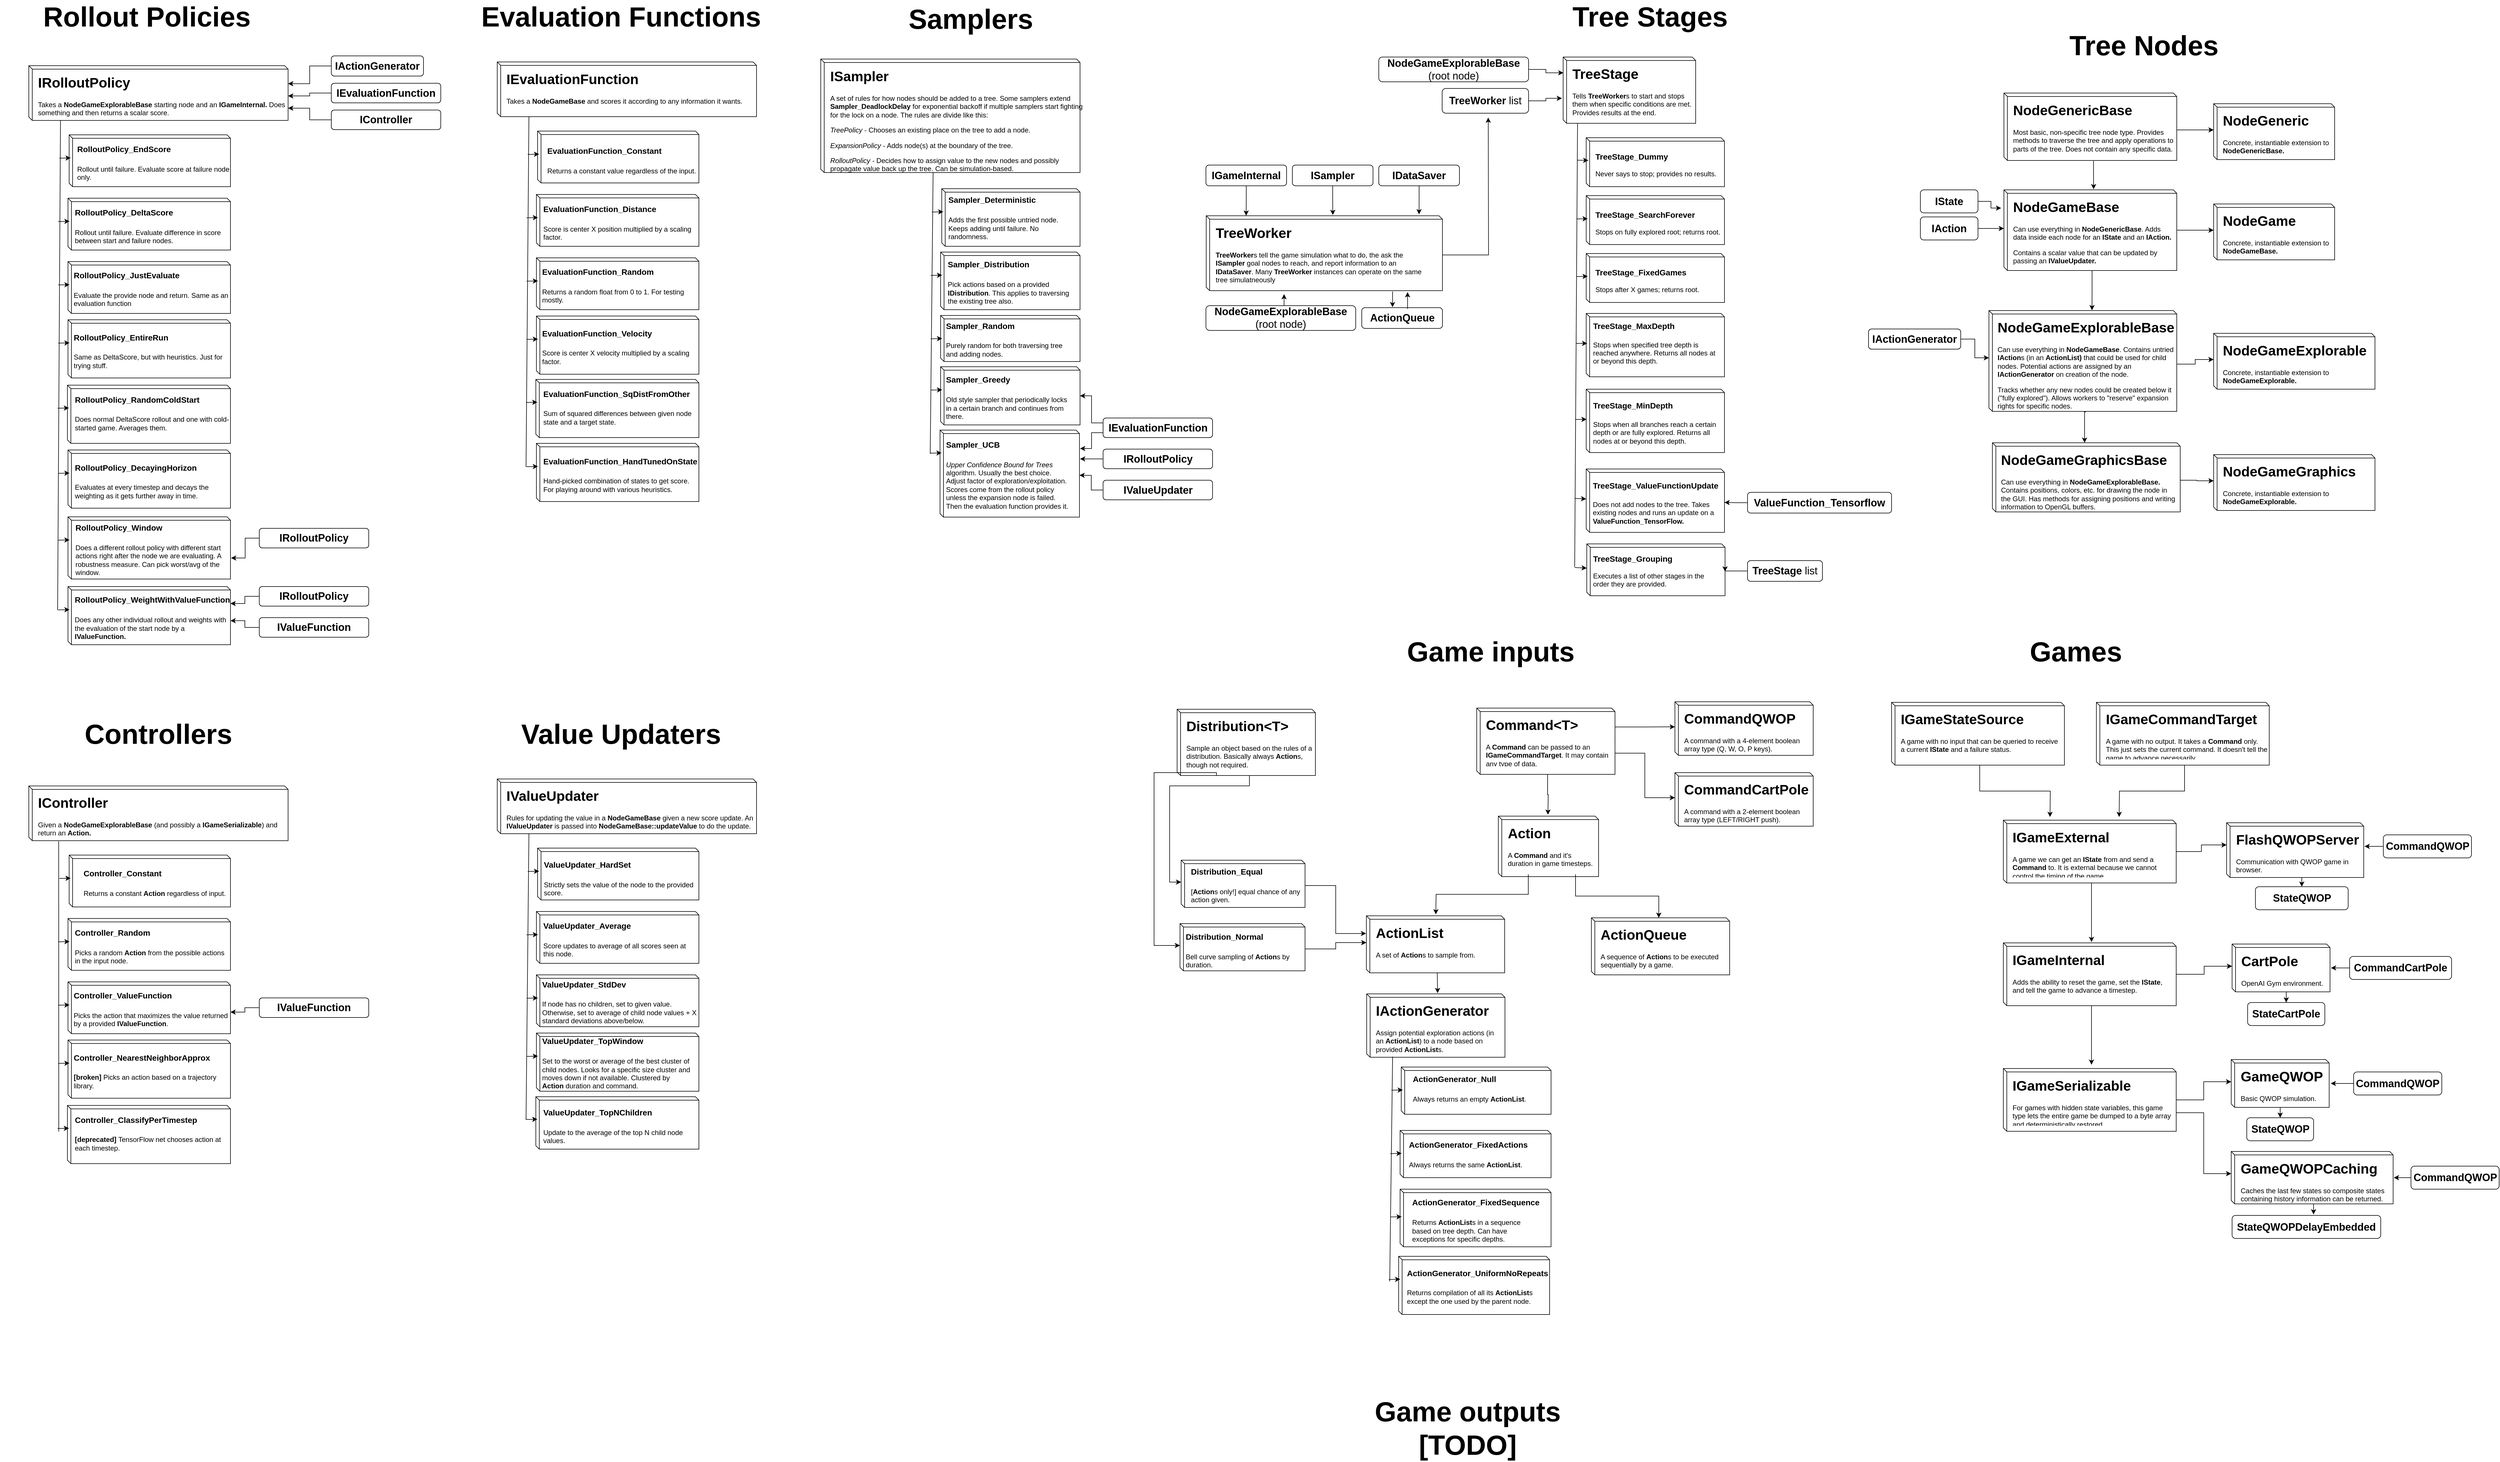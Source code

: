 <mxfile pages="1" version="11.2.4" type="device"><diagram id="_gQO_JIXEQtrBQsG0Zjt" name="Page-1"><mxGraphModel dx="8588" dy="4812" grid="1" gridSize="10" guides="1" tooltips="1" connect="1" arrows="1" fold="1" page="1" pageScale="1" pageWidth="850" pageHeight="1100" math="0" shadow="0"><root><mxCell id="0"/><mxCell id="1" parent="0"/><mxCell id="GaoluEqvCGR0PUS5bEzM-26" style="edgeStyle=orthogonalEdgeStyle;rounded=0;orthogonalLoop=1;jettySize=auto;html=1;exitX=0;exitY=0;exitDx=153;exitDy=140;exitPerimeter=0;" parent="1" source="GaoluEqvCGR0PUS5bEzM-2" edge="1"><mxGeometry relative="1" as="geometry"><mxPoint x="347.857" y="564.5" as="targetPoint"/><mxPoint x="347.857" y="500.929" as="sourcePoint"/></mxGeometry></mxCell><mxCell id="GaoluEqvCGR0PUS5bEzM-2" value="" style="shape=cube;whiteSpace=wrap;html=1;boundedLbl=1;backgroundOutline=1;size=6;" parent="1" vertex="1"><mxGeometry x="195" y="355.5" width="300" height="140" as="geometry"/></mxCell><mxCell id="GaoluEqvCGR0PUS5bEzM-11" style="edgeStyle=orthogonalEdgeStyle;rounded=0;orthogonalLoop=1;jettySize=auto;html=1;exitX=1;exitY=0.5;exitDx=0;exitDy=0;entryX=0;entryY=0;entryDx=0;entryDy=45.5;entryPerimeter=0;" parent="1" source="GaoluEqvCGR0PUS5bEzM-3" target="GaoluEqvCGR0PUS5bEzM-8" edge="1"><mxGeometry relative="1" as="geometry"/></mxCell><mxCell id="GaoluEqvCGR0PUS5bEzM-3" value="&lt;h1&gt;NodeGameBase&lt;/h1&gt;&lt;p&gt;Can use everything in &lt;b&gt;NodeGenericBase&lt;/b&gt;. Adds data inside each node for an &lt;b&gt;IState &lt;/b&gt;and an &lt;b&gt;IAction.&lt;/b&gt;&lt;/p&gt;&lt;p&gt;Contains a scalar value that can be updated by passing an &lt;b&gt;IValueUpdater.&lt;/b&gt;&lt;/p&gt;&lt;p&gt;&lt;b&gt;&lt;br&gt;&lt;/b&gt;&lt;/p&gt;" style="text;html=1;strokeColor=none;fillColor=none;spacing=5;spacingTop=-20;whiteSpace=wrap;overflow=hidden;rounded=0;" parent="1" vertex="1"><mxGeometry x="206" y="365.5" width="289" height="120" as="geometry"/></mxCell><mxCell id="GaoluEqvCGR0PUS5bEzM-4" value="" style="shape=cube;whiteSpace=wrap;html=1;boundedLbl=1;backgroundOutline=1;size=6;" parent="1" vertex="1"><mxGeometry x="195" y="187.5" width="300" height="117" as="geometry"/></mxCell><mxCell id="GaoluEqvCGR0PUS5bEzM-10" style="edgeStyle=orthogonalEdgeStyle;rounded=0;orthogonalLoop=1;jettySize=auto;html=1;exitX=1;exitY=0.5;exitDx=0;exitDy=0;entryX=0;entryY=0;entryDx=0;entryDy=45.5;entryPerimeter=0;" parent="1" source="GaoluEqvCGR0PUS5bEzM-5" target="GaoluEqvCGR0PUS5bEzM-6" edge="1"><mxGeometry relative="1" as="geometry"/></mxCell><mxCell id="GaoluEqvCGR0PUS5bEzM-19" style="edgeStyle=orthogonalEdgeStyle;rounded=0;orthogonalLoop=1;jettySize=auto;html=1;exitX=0.5;exitY=1;exitDx=0;exitDy=0;" parent="1" source="GaoluEqvCGR0PUS5bEzM-5" edge="1"><mxGeometry relative="1" as="geometry"><mxPoint x="350.714" y="354.5" as="targetPoint"/></mxGeometry></mxCell><mxCell id="GaoluEqvCGR0PUS5bEzM-5" value="&lt;h1&gt;NodeGenericBase&lt;/h1&gt;&lt;p&gt;Most basic, non-specific tree node type. Provides methods to traverse the tree and apply operations to parts of the tree. Does not contain any specific data.&lt;/p&gt;&lt;p&gt;&lt;b&gt;&lt;br&gt;&lt;/b&gt;&lt;/p&gt;" style="text;html=1;strokeColor=none;fillColor=none;spacing=5;spacingTop=-20;whiteSpace=wrap;overflow=hidden;rounded=0;" parent="1" vertex="1"><mxGeometry x="206" y="197.5" width="289" height="108" as="geometry"/></mxCell><mxCell id="GaoluEqvCGR0PUS5bEzM-6" value="" style="shape=cube;whiteSpace=wrap;html=1;boundedLbl=1;backgroundOutline=1;size=6;" parent="1" vertex="1"><mxGeometry x="559" y="206" width="210" height="97" as="geometry"/></mxCell><mxCell id="GaoluEqvCGR0PUS5bEzM-7" value="&lt;h1&gt;NodeGeneric&lt;/h1&gt;&lt;p&gt;Concrete, instantiable extension to &lt;b&gt;NodeGenericBase.&lt;/b&gt;&lt;/p&gt;&lt;p&gt;&lt;b&gt;&lt;br&gt;&lt;/b&gt;&lt;/p&gt;" style="text;html=1;strokeColor=none;fillColor=none;spacing=5;spacingTop=-20;whiteSpace=wrap;overflow=hidden;rounded=0;" parent="1" vertex="1"><mxGeometry x="570" y="216" width="209" height="87" as="geometry"/></mxCell><mxCell id="GaoluEqvCGR0PUS5bEzM-8" value="" style="shape=cube;whiteSpace=wrap;html=1;boundedLbl=1;backgroundOutline=1;size=6;" parent="1" vertex="1"><mxGeometry x="559" y="380" width="210" height="97" as="geometry"/></mxCell><mxCell id="GaoluEqvCGR0PUS5bEzM-9" value="&lt;h1&gt;NodeGame&lt;/h1&gt;&lt;p&gt;Concrete, instantiable extension to &lt;b&gt;NodeGameBase.&lt;/b&gt;&lt;/p&gt;&lt;p&gt;&lt;b&gt;&lt;br&gt;&lt;/b&gt;&lt;/p&gt;" style="text;html=1;strokeColor=none;fillColor=none;spacing=5;spacingTop=-20;whiteSpace=wrap;overflow=hidden;rounded=0;" parent="1" vertex="1"><mxGeometry x="570" y="390" width="209" height="87" as="geometry"/></mxCell><mxCell id="GaoluEqvCGR0PUS5bEzM-20" value="" style="shape=cube;whiteSpace=wrap;html=1;boundedLbl=1;backgroundOutline=1;size=6;" parent="1" vertex="1"><mxGeometry x="169" y="565" width="326" height="175" as="geometry"/></mxCell><mxCell id="GaoluEqvCGR0PUS5bEzM-21" style="edgeStyle=orthogonalEdgeStyle;rounded=0;orthogonalLoop=1;jettySize=auto;html=1;exitX=1;exitY=0.5;exitDx=0;exitDy=0;entryX=0;entryY=0;entryDx=0;entryDy=45.5;entryPerimeter=0;" parent="1" source="GaoluEqvCGR0PUS5bEzM-22" target="GaoluEqvCGR0PUS5bEzM-23" edge="1"><mxGeometry relative="1" as="geometry"/></mxCell><mxCell id="MheJN6xZWN9i6QqV_fyq-69" style="edgeStyle=orthogonalEdgeStyle;rounded=0;orthogonalLoop=1;jettySize=auto;html=1;exitX=0.5;exitY=1;exitDx=0;exitDy=0;entryX=0;entryY=0;entryDx=160;entryDy=0;entryPerimeter=0;" parent="1" source="GaoluEqvCGR0PUS5bEzM-22" target="GaoluEqvCGR0PUS5bEzM-27" edge="1"><mxGeometry relative="1" as="geometry"><mxPoint x="337" y="790" as="targetPoint"/><Array as="points"><mxPoint x="335" y="741"/></Array></mxGeometry></mxCell><mxCell id="GaoluEqvCGR0PUS5bEzM-22" value="&lt;h1&gt;NodeGameExplorableBase&lt;/h1&gt;&lt;p&gt;Can use everything in &lt;b&gt;NodeGameBase&lt;/b&gt;. Contains untried &lt;b&gt;IAction&lt;/b&gt;s (in an &lt;b&gt;ActionList)&amp;nbsp;&lt;/b&gt;that could be used for child nodes. Potential actions are assigned by an &lt;b&gt;IActionGenerator&lt;/b&gt;&amp;nbsp;on creation of the node.&amp;nbsp;&lt;/p&gt;&lt;p&gt;Tracks whether any new nodes could be created below it (&quot;fully explored&quot;). Allows workers to &quot;reserve&quot; expansion rights for specific nodes.&lt;/p&gt;&lt;p&gt;&lt;b&gt;&lt;br&gt;&lt;/b&gt;&lt;/p&gt;" style="text;html=1;strokeColor=none;fillColor=none;spacing=5;spacingTop=-20;whiteSpace=wrap;overflow=hidden;rounded=0;" parent="1" vertex="1"><mxGeometry x="179" y="575" width="316" height="166" as="geometry"/></mxCell><mxCell id="GaoluEqvCGR0PUS5bEzM-23" value="" style="shape=cube;whiteSpace=wrap;html=1;boundedLbl=1;backgroundOutline=1;size=6;" parent="1" vertex="1"><mxGeometry x="559" y="604.5" width="280" height="97" as="geometry"/></mxCell><mxCell id="GaoluEqvCGR0PUS5bEzM-24" value="&lt;h1&gt;NodeGameExplorable&lt;/h1&gt;&lt;p&gt;Concrete, instantiable extension to &lt;b&gt;NodeGameExplorable.&lt;/b&gt;&lt;/p&gt;&lt;p&gt;&lt;b&gt;&lt;br&gt;&lt;/b&gt;&lt;/p&gt;" style="text;html=1;strokeColor=none;fillColor=none;spacing=5;spacingTop=-20;whiteSpace=wrap;overflow=hidden;rounded=0;" parent="1" vertex="1"><mxGeometry x="570" y="614.5" width="269" height="87" as="geometry"/></mxCell><mxCell id="GaoluEqvCGR0PUS5bEzM-27" value="" style="shape=cube;whiteSpace=wrap;html=1;boundedLbl=1;backgroundOutline=1;size=6;" parent="1" vertex="1"><mxGeometry x="175" y="794.5" width="326" height="120" as="geometry"/></mxCell><mxCell id="GaoluEqvCGR0PUS5bEzM-34" style="edgeStyle=orthogonalEdgeStyle;rounded=0;orthogonalLoop=1;jettySize=auto;html=1;exitX=1;exitY=0.5;exitDx=0;exitDy=0;entryX=0;entryY=0;entryDx=0;entryDy=45.5;entryPerimeter=0;" parent="1" source="GaoluEqvCGR0PUS5bEzM-28" target="GaoluEqvCGR0PUS5bEzM-32" edge="1"><mxGeometry relative="1" as="geometry"/></mxCell><mxCell id="GaoluEqvCGR0PUS5bEzM-28" value="&lt;h1&gt;NodeGameGraphicsBase&lt;/h1&gt;&lt;p&gt;Can use everything in &lt;b&gt;NodeGameExplorableBase. &lt;/b&gt;Contains positions, colors, etc. for drawing the node in the GUI. Has methods for assigning positions and writing information to OpenGL buffers.&lt;span&gt;&amp;nbsp;&lt;/span&gt;&lt;/p&gt;&lt;p&gt;&lt;b&gt;&lt;br&gt;&lt;/b&gt;&lt;/p&gt;" style="text;html=1;strokeColor=none;fillColor=none;spacing=5;spacingTop=-20;whiteSpace=wrap;overflow=hidden;rounded=0;" parent="1" vertex="1"><mxGeometry x="185" y="804.5" width="316" height="110" as="geometry"/></mxCell><mxCell id="GaoluEqvCGR0PUS5bEzM-32" value="" style="shape=cube;whiteSpace=wrap;html=1;boundedLbl=1;backgroundOutline=1;size=6;" parent="1" vertex="1"><mxGeometry x="559" y="815" width="280" height="97" as="geometry"/></mxCell><mxCell id="GaoluEqvCGR0PUS5bEzM-33" value="&lt;h1&gt;NodeGameGraphics&lt;/h1&gt;&lt;p&gt;Concrete, instantiable extension to &lt;b&gt;NodeGameExplorable.&lt;/b&gt;&lt;/p&gt;&lt;p&gt;&lt;b&gt;&lt;br&gt;&lt;/b&gt;&lt;/p&gt;" style="text;html=1;strokeColor=none;fillColor=none;spacing=5;spacingTop=-20;whiteSpace=wrap;overflow=hidden;rounded=0;" parent="1" vertex="1"><mxGeometry x="570" y="825" width="269" height="87" as="geometry"/></mxCell><mxCell id="GaoluEqvCGR0PUS5bEzM-35" value="&lt;font style=&quot;font-size: 48px&quot;&gt;&lt;b&gt;Tree Nodes&lt;/b&gt;&lt;/font&gt;" style="text;html=1;strokeColor=none;fillColor=none;align=center;verticalAlign=middle;whiteSpace=wrap;rounded=0;" parent="1" vertex="1"><mxGeometry x="303" y="80" width="270" height="50" as="geometry"/></mxCell><mxCell id="GaoluEqvCGR0PUS5bEzM-38" style="edgeStyle=orthogonalEdgeStyle;rounded=0;orthogonalLoop=1;jettySize=auto;html=1;exitX=1;exitY=0.5;exitDx=0;exitDy=0;entryX=-0.016;entryY=0.226;entryDx=0;entryDy=0;entryPerimeter=0;" parent="1" source="GaoluEqvCGR0PUS5bEzM-36" target="GaoluEqvCGR0PUS5bEzM-2" edge="1"><mxGeometry relative="1" as="geometry"/></mxCell><mxCell id="GaoluEqvCGR0PUS5bEzM-36" value="&lt;font style=&quot;font-size: 18px&quot;&gt;&lt;b&gt;IState&lt;/b&gt;&lt;/font&gt;" style="rounded=1;whiteSpace=wrap;html=1;" parent="1" vertex="1"><mxGeometry x="50" y="355.5" width="100" height="40" as="geometry"/></mxCell><mxCell id="GaoluEqvCGR0PUS5bEzM-39" style="edgeStyle=orthogonalEdgeStyle;rounded=0;orthogonalLoop=1;jettySize=auto;html=1;exitX=1;exitY=0.5;exitDx=0;exitDy=0;entryX=0;entryY=0;entryDx=0;entryDy=67;entryPerimeter=0;" parent="1" source="GaoluEqvCGR0PUS5bEzM-37" target="GaoluEqvCGR0PUS5bEzM-2" edge="1"><mxGeometry relative="1" as="geometry"/></mxCell><mxCell id="GaoluEqvCGR0PUS5bEzM-37" value="&lt;font style=&quot;font-size: 18px&quot;&gt;&lt;b&gt;IAction&lt;/b&gt;&lt;/font&gt;" style="rounded=1;whiteSpace=wrap;html=1;" parent="1" vertex="1"><mxGeometry x="50" y="402.5" width="100" height="40" as="geometry"/></mxCell><mxCell id="GaoluEqvCGR0PUS5bEzM-42" style="edgeStyle=orthogonalEdgeStyle;rounded=0;orthogonalLoop=1;jettySize=auto;html=1;exitX=1;exitY=0.5;exitDx=0;exitDy=0;entryX=0;entryY=0;entryDx=0;entryDy=82;entryPerimeter=0;" parent="1" source="GaoluEqvCGR0PUS5bEzM-40" target="GaoluEqvCGR0PUS5bEzM-20" edge="1"><mxGeometry relative="1" as="geometry"/></mxCell><mxCell id="GaoluEqvCGR0PUS5bEzM-40" value="&lt;font style=&quot;font-size: 18px&quot;&gt;&lt;b&gt;IActionGenerator&lt;/b&gt;&lt;/font&gt;" style="rounded=1;whiteSpace=wrap;html=1;" parent="1" vertex="1"><mxGeometry x="-40" y="597" width="160" height="35" as="geometry"/></mxCell><mxCell id="GaoluEqvCGR0PUS5bEzM-44" value="" style="shape=cube;whiteSpace=wrap;html=1;boundedLbl=1;backgroundOutline=1;size=6;" parent="1" vertex="1"><mxGeometry x="-570" y="125" width="230" height="115" as="geometry"/></mxCell><mxCell id="GaoluEqvCGR0PUS5bEzM-45" value="&lt;h1&gt;TreeStage&lt;/h1&gt;&lt;p&gt;Tells &lt;b&gt;TreeWorker&lt;/b&gt;s to start and stops them when specific conditions are met. Provides results at the end.&lt;/p&gt;&lt;p&gt;&lt;b&gt;&lt;br&gt;&lt;/b&gt;&lt;/p&gt;" style="text;html=1;strokeColor=none;fillColor=none;spacing=5;spacingTop=-20;whiteSpace=wrap;overflow=hidden;rounded=0;" parent="1" vertex="1"><mxGeometry x="-559" y="135" width="229" height="91" as="geometry"/></mxCell><mxCell id="GaoluEqvCGR0PUS5bEzM-99" style="edgeStyle=orthogonalEdgeStyle;rounded=0;orthogonalLoop=1;jettySize=auto;html=1;exitX=0;exitY=0;exitDx=410;exitDy=68;exitPerimeter=0;" parent="1" source="GaoluEqvCGR0PUS5bEzM-46" edge="1"><mxGeometry relative="1" as="geometry"><mxPoint x="-700" y="230" as="targetPoint"/></mxGeometry></mxCell><mxCell id="GaoluEqvCGR0PUS5bEzM-46" value="" style="shape=cube;whiteSpace=wrap;html=1;boundedLbl=1;backgroundOutline=1;size=6;" parent="1" vertex="1"><mxGeometry x="-1189.5" y="400.5" width="410" height="130" as="geometry"/></mxCell><mxCell id="GaoluEqvCGR0PUS5bEzM-47" value="&lt;h1&gt;TreeWorker&lt;/h1&gt;&lt;p&gt;&lt;b&gt;TreeWorker&lt;/b&gt;s tell the game simulation what to do, the ask the &lt;b&gt;ISampler&lt;/b&gt;&amp;nbsp;goal nodes to reach, and report information to an &lt;b&gt;IDataSaver&lt;/b&gt;. Many &lt;b&gt;TreeWorker&lt;/b&gt;&amp;nbsp;instances can operate on the same tree simulatneously&lt;/p&gt;&lt;p&gt;&lt;b&gt;&lt;br&gt;&lt;/b&gt;&lt;/p&gt;" style="text;html=1;strokeColor=none;fillColor=none;spacing=5;spacingTop=-20;whiteSpace=wrap;overflow=hidden;rounded=0;" parent="1" vertex="1"><mxGeometry x="-1178.5" y="410.5" width="389" height="120" as="geometry"/></mxCell><mxCell id="GaoluEqvCGR0PUS5bEzM-50" style="edgeStyle=orthogonalEdgeStyle;rounded=0;orthogonalLoop=1;jettySize=auto;html=1;exitX=1;exitY=0.5;exitDx=0;exitDy=0;entryX=0.002;entryY=0.238;entryDx=0;entryDy=0;entryPerimeter=0;" parent="1" source="GaoluEqvCGR0PUS5bEzM-48" target="GaoluEqvCGR0PUS5bEzM-44" edge="1"><mxGeometry relative="1" as="geometry"/></mxCell><mxCell id="GaoluEqvCGR0PUS5bEzM-48" value="&lt;span style=&quot;font-size: 18px&quot;&gt;&lt;b&gt;NodeGameExplorableBase&lt;/b&gt;&lt;br&gt;(root node)&lt;br&gt;&lt;/span&gt;" style="rounded=1;whiteSpace=wrap;html=1;" parent="1" vertex="1"><mxGeometry x="-890" y="125" width="260" height="43" as="geometry"/></mxCell><mxCell id="GaoluEqvCGR0PUS5bEzM-51" style="edgeStyle=orthogonalEdgeStyle;rounded=0;orthogonalLoop=1;jettySize=auto;html=1;exitX=1;exitY=0.5;exitDx=0;exitDy=0;entryX=-0.009;entryY=0.623;entryDx=0;entryDy=0;entryPerimeter=0;" parent="1" source="GaoluEqvCGR0PUS5bEzM-49" target="GaoluEqvCGR0PUS5bEzM-44" edge="1"><mxGeometry relative="1" as="geometry"/></mxCell><mxCell id="GaoluEqvCGR0PUS5bEzM-49" value="&lt;span style=&quot;font-size: 18px&quot;&gt;&lt;b&gt;TreeWorker &lt;/b&gt;list&lt;br&gt;&lt;/span&gt;" style="rounded=1;whiteSpace=wrap;html=1;" parent="1" vertex="1"><mxGeometry x="-780" y="179.5" width="150" height="43" as="geometry"/></mxCell><mxCell id="GaoluEqvCGR0PUS5bEzM-52" value="" style="shape=cube;whiteSpace=wrap;html=1;boundedLbl=1;backgroundOutline=1;size=6;" parent="1" vertex="1"><mxGeometry x="-530" y="265" width="240" height="85" as="geometry"/></mxCell><mxCell id="GaoluEqvCGR0PUS5bEzM-53" value="&lt;h1&gt;&lt;font style=&quot;font-size: 14px&quot;&gt;TreeStage_Dummy&lt;br&gt;&lt;/font&gt;&lt;font style=&quot;font-size: 12px ; font-weight: normal&quot;&gt;Never says to stop; provides no results.&lt;/font&gt;&lt;/h1&gt;&lt;p&gt;&lt;b&gt;&lt;br&gt;&lt;/b&gt;&lt;/p&gt;" style="text;html=1;strokeColor=none;fillColor=none;spacing=5;spacingTop=-20;whiteSpace=wrap;overflow=hidden;rounded=0;" parent="1" vertex="1"><mxGeometry x="-519" y="275" width="229" height="75" as="geometry"/></mxCell><mxCell id="GaoluEqvCGR0PUS5bEzM-54" value="" style="shape=cube;whiteSpace=wrap;html=1;boundedLbl=1;backgroundOutline=1;size=6;" parent="1" vertex="1"><mxGeometry x="-530" y="365.5" width="240" height="85" as="geometry"/></mxCell><mxCell id="GaoluEqvCGR0PUS5bEzM-55" value="&lt;h1&gt;&lt;font&gt;&lt;span style=&quot;font-size: 14px&quot;&gt;TreeStage_SearchForever&lt;/span&gt;&lt;span style=&quot;font-size: 12px ; font-weight: 400&quot;&gt;&lt;br&gt;&lt;/span&gt;&lt;font style=&quot;font-size: 12px&quot;&gt;&lt;span style=&quot;font-weight: 400&quot;&gt;Stops on fully explored root; returns root.&lt;/span&gt;&lt;/font&gt;&lt;/font&gt;&lt;/h1&gt;" style="text;html=1;strokeColor=none;fillColor=none;spacing=5;spacingTop=-20;whiteSpace=wrap;overflow=hidden;rounded=0;" parent="1" vertex="1"><mxGeometry x="-519" y="375.5" width="229" height="75" as="geometry"/></mxCell><mxCell id="GaoluEqvCGR0PUS5bEzM-56" value="" style="shape=cube;whiteSpace=wrap;html=1;boundedLbl=1;backgroundOutline=1;size=6;" parent="1" vertex="1"><mxGeometry x="-530" y="466" width="240" height="85" as="geometry"/></mxCell><mxCell id="GaoluEqvCGR0PUS5bEzM-57" value="&lt;h1&gt;&lt;font&gt;&lt;span style=&quot;font-size: 14px&quot;&gt;TreeStage_FixedGames&lt;/span&gt;&lt;span style=&quot;font-size: 12px ; font-weight: 400&quot;&gt;&lt;br&gt;Stops after X games; returns root.&lt;/span&gt;&lt;/font&gt;&lt;/h1&gt;" style="text;html=1;strokeColor=none;fillColor=none;spacing=5;spacingTop=-20;whiteSpace=wrap;overflow=hidden;rounded=0;" parent="1" vertex="1"><mxGeometry x="-519" y="476" width="229" height="75" as="geometry"/></mxCell><mxCell id="GaoluEqvCGR0PUS5bEzM-58" value="" style="shape=cube;whiteSpace=wrap;html=1;boundedLbl=1;backgroundOutline=1;size=6;" parent="1" vertex="1"><mxGeometry x="-530" y="570" width="240" height="110" as="geometry"/></mxCell><mxCell id="GaoluEqvCGR0PUS5bEzM-60" value="&lt;div style=&quot;text-align: left&quot;&gt;&lt;b&gt;&lt;font style=&quot;font-size: 14px&quot;&gt;TreeStage_MaxDepth&lt;/font&gt;&lt;/b&gt;&lt;/div&gt;&lt;div style=&quot;text-align: left&quot;&gt;&lt;b&gt;&lt;font style=&quot;font-size: 14px&quot;&gt;&lt;br&gt;&lt;/font&gt;&lt;/b&gt;&lt;/div&gt;&lt;div style=&quot;text-align: left&quot;&gt;Stops when specified tree depth is reached anywhere. Returns all nodes at or beyond this depth.&lt;/div&gt;&lt;div style=&quot;text-align: left&quot;&gt;&lt;b&gt;&lt;br&gt;&lt;/b&gt;&lt;/div&gt;" style="text;html=1;strokeColor=none;fillColor=none;align=center;verticalAlign=middle;whiteSpace=wrap;rounded=0;" parent="1" vertex="1"><mxGeometry x="-519" y="592" width="219" height="73" as="geometry"/></mxCell><mxCell id="GaoluEqvCGR0PUS5bEzM-61" value="" style="shape=cube;whiteSpace=wrap;html=1;boundedLbl=1;backgroundOutline=1;size=6;" parent="1" vertex="1"><mxGeometry x="-530" y="701.5" width="240" height="110" as="geometry"/></mxCell><mxCell id="GaoluEqvCGR0PUS5bEzM-62" value="&lt;div style=&quot;text-align: left&quot;&gt;&lt;b&gt;&lt;font style=&quot;font-size: 14px&quot;&gt;TreeStage_MinDepth&lt;/font&gt;&lt;/b&gt;&lt;/div&gt;&lt;div style=&quot;text-align: left&quot;&gt;&lt;b&gt;&lt;font style=&quot;font-size: 14px&quot;&gt;&lt;br&gt;&lt;/font&gt;&lt;/b&gt;&lt;/div&gt;&lt;div style=&quot;text-align: left&quot;&gt;Stops when all branches reach a certain depth or are fully explored. Returns all nodes at or beyond this depth.&lt;/div&gt;" style="text;html=1;strokeColor=none;fillColor=none;align=center;verticalAlign=middle;whiteSpace=wrap;rounded=0;" parent="1" vertex="1"><mxGeometry x="-519" y="723.5" width="219" height="73" as="geometry"/></mxCell><mxCell id="GaoluEqvCGR0PUS5bEzM-63" value="" style="shape=cube;whiteSpace=wrap;html=1;boundedLbl=1;backgroundOutline=1;size=6;" parent="1" vertex="1"><mxGeometry x="-530" y="840" width="240" height="110" as="geometry"/></mxCell><mxCell id="GaoluEqvCGR0PUS5bEzM-64" value="&lt;div style=&quot;text-align: left&quot;&gt;&lt;b&gt;&lt;font style=&quot;font-size: 14px&quot;&gt;TreeStage_ValueFunctionUpdate&lt;/font&gt;&lt;/b&gt;&lt;/div&gt;&lt;div style=&quot;text-align: left&quot;&gt;&lt;b&gt;&lt;font style=&quot;font-size: 14px&quot;&gt;&lt;br&gt;&lt;/font&gt;&lt;/b&gt;&lt;/div&gt;&lt;div style=&quot;text-align: left&quot;&gt;Does not add nodes to the tree. Takes existing nodes and runs an update on a &lt;b&gt;ValueFunction_TensorFlow.&lt;/b&gt;&lt;/div&gt;" style="text;html=1;strokeColor=none;fillColor=none;align=center;verticalAlign=middle;whiteSpace=wrap;rounded=0;" parent="1" vertex="1"><mxGeometry x="-519" y="862" width="219" height="73" as="geometry"/></mxCell><mxCell id="GaoluEqvCGR0PUS5bEzM-66" style="edgeStyle=orthogonalEdgeStyle;rounded=0;orthogonalLoop=1;jettySize=auto;html=1;exitX=0;exitY=0.5;exitDx=0;exitDy=0;entryX=0;entryY=0;entryDx=240;entryDy=58;entryPerimeter=0;" parent="1" source="GaoluEqvCGR0PUS5bEzM-65" target="GaoluEqvCGR0PUS5bEzM-63" edge="1"><mxGeometry relative="1" as="geometry"/></mxCell><mxCell id="GaoluEqvCGR0PUS5bEzM-65" value="&lt;font style=&quot;font-size: 18px&quot;&gt;&lt;b&gt;ValueFunction_Tensorflow&lt;/b&gt;&lt;/font&gt;" style="rounded=1;whiteSpace=wrap;html=1;" parent="1" vertex="1"><mxGeometry x="-250" y="880.5" width="250" height="36" as="geometry"/></mxCell><mxCell id="GaoluEqvCGR0PUS5bEzM-67" value="" style="shape=cube;whiteSpace=wrap;html=1;boundedLbl=1;backgroundOutline=1;size=6;" parent="1" vertex="1"><mxGeometry x="-529" y="970" width="240" height="90" as="geometry"/></mxCell><mxCell id="GaoluEqvCGR0PUS5bEzM-68" value="&lt;div style=&quot;text-align: left&quot;&gt;&lt;b&gt;&lt;font style=&quot;font-size: 14px&quot;&gt;TreeStage_Grouping&lt;/font&gt;&lt;/b&gt;&lt;/div&gt;&lt;div style=&quot;text-align: left&quot;&gt;&lt;br&gt;&lt;/div&gt;&lt;div style=&quot;text-align: left&quot;&gt;Executes a list of other stages in the order they are provided.&lt;/div&gt;" style="text;html=1;strokeColor=none;fillColor=none;align=center;verticalAlign=middle;whiteSpace=wrap;rounded=0;" parent="1" vertex="1"><mxGeometry x="-519.5" y="980" width="219" height="73" as="geometry"/></mxCell><mxCell id="GaoluEqvCGR0PUS5bEzM-71" style="edgeStyle=orthogonalEdgeStyle;rounded=0;orthogonalLoop=1;jettySize=auto;html=1;exitX=0;exitY=0.5;exitDx=0;exitDy=0;entryX=0;entryY=0;entryDx=240;entryDy=48;entryPerimeter=0;" parent="1" source="GaoluEqvCGR0PUS5bEzM-69" target="GaoluEqvCGR0PUS5bEzM-67" edge="1"><mxGeometry relative="1" as="geometry"><mxPoint x="-280" y="1019" as="targetPoint"/></mxGeometry></mxCell><mxCell id="GaoluEqvCGR0PUS5bEzM-69" value="&lt;font style=&quot;font-size: 18px&quot;&gt;&lt;b&gt;TreeStage &lt;/b&gt;list&lt;/font&gt;" style="rounded=1;whiteSpace=wrap;html=1;" parent="1" vertex="1"><mxGeometry x="-250" y="999" width="130" height="36" as="geometry"/></mxCell><mxCell id="GaoluEqvCGR0PUS5bEzM-73" value="" style="endArrow=none;html=1;" parent="1" edge="1"><mxGeometry width="50" height="50" relative="1" as="geometry"><mxPoint x="-550" y="1010" as="sourcePoint"/><mxPoint x="-545" y="240" as="targetPoint"/></mxGeometry></mxCell><mxCell id="GaoluEqvCGR0PUS5bEzM-74" value="" style="endArrow=classic;html=1;entryX=0;entryY=0;entryDx=0;entryDy=42;entryPerimeter=0;" parent="1" target="GaoluEqvCGR0PUS5bEzM-67" edge="1"><mxGeometry width="50" height="50" relative="1" as="geometry"><mxPoint x="-550" y="1011" as="sourcePoint"/><mxPoint x="-520" y="978.5" as="targetPoint"/></mxGeometry></mxCell><mxCell id="GaoluEqvCGR0PUS5bEzM-75" value="" style="endArrow=classic;html=1;entryX=0;entryY=0;entryDx=0;entryDy=52;entryPerimeter=0;" parent="1" target="GaoluEqvCGR0PUS5bEzM-63" edge="1"><mxGeometry width="50" height="50" relative="1" as="geometry"><mxPoint x="-550" y="891" as="sourcePoint"/><mxPoint x="-529.059" y="905.471" as="targetPoint"/></mxGeometry></mxCell><mxCell id="GaoluEqvCGR0PUS5bEzM-76" value="" style="endArrow=classic;html=1;entryX=0;entryY=0;entryDx=0;entryDy=52;entryPerimeter=0;" parent="1" edge="1"><mxGeometry width="50" height="50" relative="1" as="geometry"><mxPoint x="-549" y="754" as="sourcePoint"/><mxPoint x="-529.235" y="753.824" as="targetPoint"/></mxGeometry></mxCell><mxCell id="GaoluEqvCGR0PUS5bEzM-77" value="" style="endArrow=classic;html=1;entryX=0;entryY=0;entryDx=0;entryDy=52;entryPerimeter=0;" parent="1" edge="1"><mxGeometry width="50" height="50" relative="1" as="geometry"><mxPoint x="-548" y="622" as="sourcePoint"/><mxPoint x="-528.235" y="622.059" as="targetPoint"/></mxGeometry></mxCell><mxCell id="GaoluEqvCGR0PUS5bEzM-78" value="" style="endArrow=classic;html=1;entryX=0;entryY=0;entryDx=0;entryDy=39.5;entryPerimeter=0;" parent="1" edge="1"><mxGeometry width="50" height="50" relative="1" as="geometry"><mxPoint x="-547" y="506" as="sourcePoint"/><mxPoint x="-527.235" y="505.588" as="targetPoint"/></mxGeometry></mxCell><mxCell id="GaoluEqvCGR0PUS5bEzM-79" value="" style="endArrow=classic;html=1;entryX=0;entryY=0;entryDx=0;entryDy=39.5;entryPerimeter=0;" parent="1" edge="1"><mxGeometry width="50" height="50" relative="1" as="geometry"><mxPoint x="-547" y="406" as="sourcePoint"/><mxPoint x="-527.235" y="405.588" as="targetPoint"/></mxGeometry></mxCell><mxCell id="GaoluEqvCGR0PUS5bEzM-80" value="" style="endArrow=classic;html=1;entryX=0;entryY=0;entryDx=0;entryDy=39.5;entryPerimeter=0;" parent="1" edge="1"><mxGeometry width="50" height="50" relative="1" as="geometry"><mxPoint x="-546" y="304" as="sourcePoint"/><mxPoint x="-526.235" y="304.412" as="targetPoint"/></mxGeometry></mxCell><mxCell id="GaoluEqvCGR0PUS5bEzM-81" value="&lt;font style=&quot;font-size: 48px&quot;&gt;&lt;b&gt;Tree Stages&lt;/b&gt;&lt;/font&gt;" style="text;html=1;strokeColor=none;fillColor=none;align=center;verticalAlign=middle;whiteSpace=wrap;rounded=0;" parent="1" vertex="1"><mxGeometry x="-579" y="30" width="320" height="50" as="geometry"/></mxCell><mxCell id="GaoluEqvCGR0PUS5bEzM-95" style="edgeStyle=orthogonalEdgeStyle;rounded=0;orthogonalLoop=1;jettySize=auto;html=1;exitX=0.5;exitY=1;exitDx=0;exitDy=0;entryX=0.169;entryY=-0.001;entryDx=0;entryDy=0;entryPerimeter=0;" parent="1" source="GaoluEqvCGR0PUS5bEzM-82" target="GaoluEqvCGR0PUS5bEzM-46" edge="1"><mxGeometry relative="1" as="geometry"/></mxCell><mxCell id="GaoluEqvCGR0PUS5bEzM-82" value="&lt;font style=&quot;font-size: 18px&quot;&gt;&lt;b&gt;IGameInternal&lt;/b&gt;&lt;/font&gt;" style="rounded=1;whiteSpace=wrap;html=1;" parent="1" vertex="1"><mxGeometry x="-1190" y="312.5" width="140" height="36" as="geometry"/></mxCell><mxCell id="GaoluEqvCGR0PUS5bEzM-96" style="edgeStyle=orthogonalEdgeStyle;rounded=0;orthogonalLoop=1;jettySize=auto;html=1;exitX=0.5;exitY=1;exitDx=0;exitDy=0;entryX=0.536;entryY=-0.01;entryDx=0;entryDy=0;entryPerimeter=0;" parent="1" source="GaoluEqvCGR0PUS5bEzM-83" target="GaoluEqvCGR0PUS5bEzM-46" edge="1"><mxGeometry relative="1" as="geometry"/></mxCell><mxCell id="GaoluEqvCGR0PUS5bEzM-83" value="&lt;font style=&quot;font-size: 18px&quot;&gt;&lt;b&gt;ISampler&lt;/b&gt;&lt;/font&gt;" style="rounded=1;whiteSpace=wrap;html=1;" parent="1" vertex="1"><mxGeometry x="-1040" y="312.5" width="140" height="36" as="geometry"/></mxCell><mxCell id="GaoluEqvCGR0PUS5bEzM-97" style="edgeStyle=orthogonalEdgeStyle;rounded=0;orthogonalLoop=1;jettySize=auto;html=1;exitX=0.5;exitY=1;exitDx=0;exitDy=0;entryX=0.901;entryY=-0.019;entryDx=0;entryDy=0;entryPerimeter=0;" parent="1" source="GaoluEqvCGR0PUS5bEzM-84" target="GaoluEqvCGR0PUS5bEzM-46" edge="1"><mxGeometry relative="1" as="geometry"/></mxCell><mxCell id="GaoluEqvCGR0PUS5bEzM-84" value="&lt;font style=&quot;font-size: 18px&quot;&gt;&lt;b&gt;IDataSaver&lt;/b&gt;&lt;/font&gt;" style="rounded=1;whiteSpace=wrap;html=1;" parent="1" vertex="1"><mxGeometry x="-890" y="312.5" width="140" height="36" as="geometry"/></mxCell><mxCell id="GaoluEqvCGR0PUS5bEzM-85" value="&lt;font style=&quot;font-size: 18px&quot;&gt;&lt;b&gt;ActionQueue&lt;/b&gt;&lt;/font&gt;" style="rounded=1;whiteSpace=wrap;html=1;" parent="1" vertex="1"><mxGeometry x="-919.5" y="560" width="140" height="36" as="geometry"/></mxCell><mxCell id="GaoluEqvCGR0PUS5bEzM-98" style="edgeStyle=orthogonalEdgeStyle;rounded=0;orthogonalLoop=1;jettySize=auto;html=1;exitX=0.5;exitY=0;exitDx=0;exitDy=0;entryX=0.525;entryY=1.033;entryDx=0;entryDy=0;entryPerimeter=0;" parent="1" source="GaoluEqvCGR0PUS5bEzM-86" edge="1"><mxGeometry relative="1" as="geometry"><mxPoint x="-1054.353" y="536.471" as="targetPoint"/></mxGeometry></mxCell><mxCell id="GaoluEqvCGR0PUS5bEzM-86" value="&lt;span style=&quot;font-size: 18px&quot;&gt;&lt;b&gt;NodeGameExplorableBase&lt;/b&gt;&lt;br&gt;(root node)&lt;br&gt;&lt;/span&gt;" style="rounded=1;whiteSpace=wrap;html=1;" parent="1" vertex="1"><mxGeometry x="-1190" y="556.5" width="260" height="43" as="geometry"/></mxCell><mxCell id="GaoluEqvCGR0PUS5bEzM-91" value="" style="endArrow=classic;html=1;entryX=0.381;entryY=-0.023;entryDx=0;entryDy=0;entryPerimeter=0;" parent="1" target="GaoluEqvCGR0PUS5bEzM-85" edge="1"><mxGeometry width="50" height="50" relative="1" as="geometry"><mxPoint x="-866" y="532" as="sourcePoint"/><mxPoint x="-190.235" y="786.824" as="targetPoint"/></mxGeometry></mxCell><mxCell id="GaoluEqvCGR0PUS5bEzM-92" value="" style="endArrow=classic;html=1;" parent="1" edge="1"><mxGeometry width="50" height="50" relative="1" as="geometry"><mxPoint x="-840" y="562" as="sourcePoint"/><mxPoint x="-840" y="533" as="targetPoint"/></mxGeometry></mxCell><mxCell id="MheJN6xZWN9i6QqV_fyq-1" value="&lt;font style=&quot;font-size: 48px&quot;&gt;&lt;b&gt;Samplers&lt;/b&gt;&lt;/font&gt;" style="text;html=1;strokeColor=none;fillColor=none;align=center;verticalAlign=middle;whiteSpace=wrap;rounded=0;" parent="1" vertex="1"><mxGeometry x="-1758.5" y="33.5" width="320" height="50" as="geometry"/></mxCell><mxCell id="MheJN6xZWN9i6QqV_fyq-2" value="" style="shape=cube;whiteSpace=wrap;html=1;boundedLbl=1;backgroundOutline=1;size=6;" parent="1" vertex="1"><mxGeometry x="-1858.5" y="128.5" width="450" height="197" as="geometry"/></mxCell><mxCell id="MheJN6xZWN9i6QqV_fyq-3" value="&lt;h1&gt;ISampler&lt;/h1&gt;&lt;p&gt;A set of rules for how nodes should be added to a tree. Some samplers extend &lt;b&gt;Sampler_DeadlockDelay &lt;/b&gt;for exponential backoff if multiple samplers start fighting for the lock on a node. The rules are divide like this:&lt;/p&gt;&lt;p&gt;&lt;i&gt;TreePolicy &lt;/i&gt;- Chooses an existing place on the tree to add a node.&lt;/p&gt;&lt;p&gt;&lt;i&gt;ExpansionPolicy&lt;/i&gt;&amp;nbsp;- Adds node(s) at the boundary of the tree.&lt;/p&gt;&lt;p&gt;&lt;i&gt;RolloutPolicy -&lt;/i&gt;&amp;nbsp;Decides how to assign value to the new nodes and possibly propagate value back up the tree. Can be simulation-based.&lt;/p&gt;&lt;p&gt;&lt;br&gt;&lt;/p&gt;&lt;p&gt;&lt;b&gt;&lt;br&gt;&lt;/b&gt;&lt;/p&gt;" style="text;html=1;strokeColor=none;fillColor=none;spacing=5;spacingTop=-20;whiteSpace=wrap;overflow=hidden;rounded=0;" parent="1" vertex="1"><mxGeometry x="-1847.5" y="138.5" width="449" height="195" as="geometry"/></mxCell><mxCell id="MheJN6xZWN9i6QqV_fyq-4" value="" style="shape=cube;whiteSpace=wrap;html=1;boundedLbl=1;backgroundOutline=1;size=6;" parent="1" vertex="1"><mxGeometry x="-1648.5" y="353.5" width="240" height="100" as="geometry"/></mxCell><mxCell id="MheJN6xZWN9i6QqV_fyq-6" value="" style="endArrow=classic;html=1;entryX=0;entryY=0;entryDx=0;entryDy=39.5;entryPerimeter=0;" parent="1" edge="1"><mxGeometry width="50" height="50" relative="1" as="geometry"><mxPoint x="-1665.5" y="394" as="sourcePoint"/><mxPoint x="-1645.735" y="393.588" as="targetPoint"/></mxGeometry></mxCell><mxCell id="MheJN6xZWN9i6QqV_fyq-7" value="" style="shape=cube;whiteSpace=wrap;html=1;boundedLbl=1;backgroundOutline=1;size=6;" parent="1" vertex="1"><mxGeometry x="-1650.5" y="463.5" width="242" height="100" as="geometry"/></mxCell><mxCell id="MheJN6xZWN9i6QqV_fyq-9" value="" style="endArrow=classic;html=1;entryX=0;entryY=0;entryDx=0;entryDy=39.5;entryPerimeter=0;" parent="1" edge="1"><mxGeometry width="50" height="50" relative="1" as="geometry"><mxPoint x="-1667.5" y="504" as="sourcePoint"/><mxPoint x="-1647.735" y="503.588" as="targetPoint"/></mxGeometry></mxCell><mxCell id="MheJN6xZWN9i6QqV_fyq-10" value="" style="shape=cube;whiteSpace=wrap;html=1;boundedLbl=1;backgroundOutline=1;size=6;" parent="1" vertex="1"><mxGeometry x="-1650.5" y="573.5" width="242" height="80" as="geometry"/></mxCell><mxCell id="MheJN6xZWN9i6QqV_fyq-12" value="" style="endArrow=classic;html=1;entryX=0;entryY=0;entryDx=0;entryDy=39.5;entryPerimeter=0;" parent="1" edge="1"><mxGeometry width="50" height="50" relative="1" as="geometry"><mxPoint x="-1667.5" y="614" as="sourcePoint"/><mxPoint x="-1647.735" y="613.588" as="targetPoint"/></mxGeometry></mxCell><mxCell id="MheJN6xZWN9i6QqV_fyq-16" value="&lt;div style=&quot;text-align: left&quot;&gt;&lt;h1&gt;&lt;span style=&quot;font-size: 14px&quot;&gt;Sampler_Deterministic&lt;/span&gt;&lt;/h1&gt;&lt;/div&gt;&lt;div style=&quot;text-align: left&quot;&gt;Adds the first possible untried node. Keeps adding until failure. No randomness.&lt;/div&gt;&lt;div style=&quot;text-align: left&quot;&gt;&lt;b&gt;&lt;br&gt;&lt;/b&gt;&lt;/div&gt;" style="text;html=1;strokeColor=none;fillColor=none;align=center;verticalAlign=middle;whiteSpace=wrap;rounded=0;" parent="1" vertex="1"><mxGeometry x="-1638" y="362.5" width="219" height="73" as="geometry"/></mxCell><mxCell id="MheJN6xZWN9i6QqV_fyq-19" value="&lt;div style=&quot;text-align: left&quot;&gt;&lt;h1&gt;&lt;span style=&quot;font-size: 14px&quot;&gt;Sampler_Distribution&lt;/span&gt;&lt;/h1&gt;&lt;/div&gt;&lt;div style=&quot;text-align: left&quot;&gt;Pick actions based on a provided &lt;b&gt;IDistribution&lt;/b&gt;. This applies to traversing the existing tree also.&amp;nbsp;&lt;/div&gt;&lt;div style=&quot;text-align: left&quot;&gt;&lt;b&gt;&lt;br&gt;&lt;/b&gt;&lt;/div&gt;" style="text;html=1;strokeColor=none;fillColor=none;align=center;verticalAlign=middle;whiteSpace=wrap;rounded=0;" parent="1" vertex="1"><mxGeometry x="-1639.5" y="474" width="219" height="73" as="geometry"/></mxCell><mxCell id="MheJN6xZWN9i6QqV_fyq-20" value="&lt;div style=&quot;text-align: left&quot;&gt;&lt;h1&gt;&lt;span style=&quot;font-size: 14px&quot;&gt;Sampler_Random&lt;/span&gt;&lt;/h1&gt;&lt;/div&gt;&lt;div style=&quot;text-align: left&quot;&gt;Purely random for both traversing tree and adding nodes.&lt;/div&gt;&lt;div style=&quot;text-align: left&quot;&gt;&lt;b&gt;&lt;br&gt;&lt;/b&gt;&lt;/div&gt;" style="text;html=1;strokeColor=none;fillColor=none;align=center;verticalAlign=middle;whiteSpace=wrap;rounded=0;" parent="1" vertex="1"><mxGeometry x="-1642" y="573.5" width="219" height="73" as="geometry"/></mxCell><mxCell id="MheJN6xZWN9i6QqV_fyq-22" value="" style="shape=cube;whiteSpace=wrap;html=1;boundedLbl=1;backgroundOutline=1;size=6;" parent="1" vertex="1"><mxGeometry x="-1650.5" y="662.5" width="242" height="101" as="geometry"/></mxCell><mxCell id="MheJN6xZWN9i6QqV_fyq-24" value="" style="endArrow=classic;html=1;entryX=0;entryY=0;entryDx=0;entryDy=39.5;entryPerimeter=0;" parent="1" edge="1"><mxGeometry width="50" height="50" relative="1" as="geometry"><mxPoint x="-1667.5" y="703" as="sourcePoint"/><mxPoint x="-1647.735" y="702.588" as="targetPoint"/></mxGeometry></mxCell><mxCell id="MheJN6xZWN9i6QqV_fyq-25" value="&lt;div style=&quot;text-align: left&quot;&gt;&lt;h1&gt;&lt;span style=&quot;font-size: 14px&quot;&gt;Sampler_Greedy&lt;/span&gt;&lt;/h1&gt;&lt;/div&gt;&lt;div style=&quot;text-align: left&quot;&gt;Old style sampler that periodically locks in a certain branch and continues from there.&lt;/div&gt;&lt;div style=&quot;text-align: left&quot;&gt;&lt;b&gt;&lt;br&gt;&lt;/b&gt;&lt;/div&gt;" style="text;html=1;strokeColor=none;fillColor=none;align=center;verticalAlign=middle;whiteSpace=wrap;rounded=0;" parent="1" vertex="1"><mxGeometry x="-1642" y="674.5" width="219" height="73" as="geometry"/></mxCell><mxCell id="MheJN6xZWN9i6QqV_fyq-27" value="" style="shape=cube;whiteSpace=wrap;html=1;boundedLbl=1;backgroundOutline=1;size=6;" parent="1" vertex="1"><mxGeometry x="-1651.5" y="772.5" width="242" height="151" as="geometry"/></mxCell><mxCell id="MheJN6xZWN9i6QqV_fyq-28" value="" style="endArrow=classic;html=1;entryX=0;entryY=0;entryDx=0;entryDy=39.5;entryPerimeter=0;" parent="1" edge="1"><mxGeometry width="50" height="50" relative="1" as="geometry"><mxPoint x="-1668.5" y="812.5" as="sourcePoint"/><mxPoint x="-1648.735" y="812.088" as="targetPoint"/></mxGeometry></mxCell><mxCell id="MheJN6xZWN9i6QqV_fyq-29" value="&lt;div style=&quot;text-align: left&quot;&gt;&lt;h1&gt;&lt;span style=&quot;font-size: 14px&quot;&gt;Sampler_UCB&lt;/span&gt;&lt;/h1&gt;&lt;/div&gt;&lt;div style=&quot;text-align: left&quot;&gt;&lt;i&gt;Upper Confidence Bound for Trees &lt;/i&gt;algorithm. Usually the best choice. Adjust factor of exploration/exploitation. Scores come from the rollout policy unless the expansion node is failed. Then the evaluation function provides it.&lt;/div&gt;&lt;div style=&quot;text-align: left&quot;&gt;&lt;b&gt;&lt;br&gt;&lt;/b&gt;&lt;/div&gt;" style="text;html=1;strokeColor=none;fillColor=none;align=center;verticalAlign=middle;whiteSpace=wrap;rounded=0;" parent="1" vertex="1"><mxGeometry x="-1642.5" y="784.5" width="219" height="120" as="geometry"/></mxCell><mxCell id="MheJN6xZWN9i6QqV_fyq-30" value="" style="endArrow=none;html=1;" parent="1" edge="1"><mxGeometry width="50" height="50" relative="1" as="geometry"><mxPoint x="-1668.5" y="813.5" as="sourcePoint"/><mxPoint x="-1663.5" y="325.5" as="targetPoint"/></mxGeometry></mxCell><mxCell id="MheJN6xZWN9i6QqV_fyq-34" style="edgeStyle=orthogonalEdgeStyle;rounded=0;orthogonalLoop=1;jettySize=auto;html=1;exitX=0;exitY=0.75;exitDx=0;exitDy=0;" parent="1" source="MheJN6xZWN9i6QqV_fyq-31" edge="1"><mxGeometry relative="1" as="geometry"><mxPoint x="-1408.5" y="804.5" as="targetPoint"/><Array as="points"><mxPoint x="-1388.5" y="777.5"/><mxPoint x="-1388.5" y="804.5"/></Array></mxGeometry></mxCell><mxCell id="MheJN6xZWN9i6QqV_fyq-37" style="edgeStyle=orthogonalEdgeStyle;rounded=0;orthogonalLoop=1;jettySize=auto;html=1;exitX=0;exitY=0.25;exitDx=0;exitDy=0;" parent="1" source="MheJN6xZWN9i6QqV_fyq-31" target="MheJN6xZWN9i6QqV_fyq-22" edge="1"><mxGeometry relative="1" as="geometry"/></mxCell><mxCell id="MheJN6xZWN9i6QqV_fyq-31" value="&lt;font style=&quot;font-size: 18px&quot;&gt;&lt;b&gt;IEvaluationFunction&lt;/b&gt;&lt;/font&gt;" style="rounded=1;whiteSpace=wrap;html=1;" parent="1" vertex="1"><mxGeometry x="-1368.5" y="751.5" width="190" height="34" as="geometry"/></mxCell><mxCell id="MheJN6xZWN9i6QqV_fyq-35" style="edgeStyle=orthogonalEdgeStyle;rounded=0;orthogonalLoop=1;jettySize=auto;html=1;exitX=0;exitY=0.5;exitDx=0;exitDy=0;" parent="1" source="MheJN6xZWN9i6QqV_fyq-32" edge="1"><mxGeometry relative="1" as="geometry"><mxPoint x="-1408.5" y="822.5" as="targetPoint"/></mxGeometry></mxCell><mxCell id="MheJN6xZWN9i6QqV_fyq-32" value="&lt;span style=&quot;font-size: 18px&quot;&gt;&lt;b&gt;IRolloutPolicy&lt;br&gt;&lt;/b&gt;&lt;/span&gt;" style="rounded=1;whiteSpace=wrap;html=1;" parent="1" vertex="1"><mxGeometry x="-1368.5" y="805.5" width="190" height="34" as="geometry"/></mxCell><mxCell id="X_4i6vNpEWWz2sRROm3r-53" style="edgeStyle=orthogonalEdgeStyle;rounded=0;orthogonalLoop=1;jettySize=auto;html=1;exitX=0;exitY=0.5;exitDx=0;exitDy=0;entryX=0;entryY=0;entryDx=242.0;entryDy=78.5;entryPerimeter=0;" edge="1" parent="1" source="MheJN6xZWN9i6QqV_fyq-33" target="MheJN6xZWN9i6QqV_fyq-27"><mxGeometry relative="1" as="geometry"/></mxCell><mxCell id="MheJN6xZWN9i6QqV_fyq-33" value="&lt;span style=&quot;font-size: 18px&quot;&gt;&lt;b&gt;IValueUpdater&lt;br&gt;&lt;/b&gt;&lt;/span&gt;" style="rounded=1;whiteSpace=wrap;html=1;" parent="1" vertex="1"><mxGeometry x="-1368.5" y="859.5" width="190" height="34" as="geometry"/></mxCell><mxCell id="MheJN6xZWN9i6QqV_fyq-38" value="&lt;font style=&quot;font-size: 48px&quot;&gt;&lt;b&gt;Evaluation Functions&lt;/b&gt;&lt;/font&gt;" style="text;html=1;strokeColor=none;fillColor=none;align=center;verticalAlign=middle;whiteSpace=wrap;rounded=0;" parent="1" vertex="1"><mxGeometry x="-2460" y="35" width="510" height="40" as="geometry"/></mxCell><mxCell id="MheJN6xZWN9i6QqV_fyq-39" value="" style="shape=cube;whiteSpace=wrap;html=1;boundedLbl=1;backgroundOutline=1;size=6;" parent="1" vertex="1"><mxGeometry x="-2420" y="133.5" width="450" height="95" as="geometry"/></mxCell><mxCell id="MheJN6xZWN9i6QqV_fyq-40" value="&lt;h1&gt;IEvaluationFunction&lt;/h1&gt;&lt;p&gt;Takes a &lt;b&gt;NodeGameBase&lt;/b&gt;&amp;nbsp;and scores it according to any information it wants.&lt;/p&gt;&lt;p&gt;&lt;br&gt;&lt;/p&gt;&lt;p&gt;&lt;b&gt;&lt;br&gt;&lt;/b&gt;&lt;/p&gt;" style="text;html=1;strokeColor=none;fillColor=none;spacing=5;spacingTop=-20;whiteSpace=wrap;overflow=hidden;rounded=0;" parent="1" vertex="1"><mxGeometry x="-2409" y="143.5" width="449" height="85" as="geometry"/></mxCell><mxCell id="MheJN6xZWN9i6QqV_fyq-41" value="" style="shape=cube;whiteSpace=wrap;html=1;boundedLbl=1;backgroundOutline=1;size=6;" parent="1" vertex="1"><mxGeometry x="-2350" y="253.5" width="280" height="90" as="geometry"/></mxCell><mxCell id="MheJN6xZWN9i6QqV_fyq-42" value="" style="endArrow=classic;html=1;entryX=0;entryY=0;entryDx=0;entryDy=39.5;entryPerimeter=0;" parent="1" edge="1"><mxGeometry width="50" height="50" relative="1" as="geometry"><mxPoint x="-2367" y="294" as="sourcePoint"/><mxPoint x="-2347.235" y="293.588" as="targetPoint"/></mxGeometry></mxCell><mxCell id="MheJN6xZWN9i6QqV_fyq-43" value="" style="shape=cube;whiteSpace=wrap;html=1;boundedLbl=1;backgroundOutline=1;size=6;" parent="1" vertex="1"><mxGeometry x="-2352" y="363.5" width="282" height="90" as="geometry"/></mxCell><mxCell id="MheJN6xZWN9i6QqV_fyq-44" value="" style="endArrow=classic;html=1;entryX=0;entryY=0;entryDx=0;entryDy=39.5;entryPerimeter=0;" parent="1" edge="1"><mxGeometry width="50" height="50" relative="1" as="geometry"><mxPoint x="-2369" y="404" as="sourcePoint"/><mxPoint x="-2349.235" y="403.588" as="targetPoint"/></mxGeometry></mxCell><mxCell id="MheJN6xZWN9i6QqV_fyq-45" value="" style="shape=cube;whiteSpace=wrap;html=1;boundedLbl=1;backgroundOutline=1;size=6;" parent="1" vertex="1"><mxGeometry x="-2352" y="473.5" width="282" height="90" as="geometry"/></mxCell><mxCell id="MheJN6xZWN9i6QqV_fyq-46" value="" style="endArrow=classic;html=1;entryX=0;entryY=0;entryDx=0;entryDy=39.5;entryPerimeter=0;" parent="1" edge="1"><mxGeometry width="50" height="50" relative="1" as="geometry"><mxPoint x="-2369" y="514" as="sourcePoint"/><mxPoint x="-2349.235" y="513.588" as="targetPoint"/></mxGeometry></mxCell><mxCell id="MheJN6xZWN9i6QqV_fyq-47" value="&lt;div style=&quot;text-align: left&quot;&gt;&lt;h1&gt;&lt;span style=&quot;font-size: 14px&quot;&gt;EvaluationFunction_Constant&lt;/span&gt;&lt;/h1&gt;&lt;/div&gt;&lt;div style=&quot;text-align: left&quot;&gt;Returns a constant value regardless of the input.&lt;/div&gt;&lt;div style=&quot;text-align: left&quot;&gt;&lt;b&gt;&lt;br&gt;&lt;/b&gt;&lt;/div&gt;" style="text;html=1;strokeColor=none;fillColor=none;align=center;verticalAlign=middle;whiteSpace=wrap;rounded=0;" parent="1" vertex="1"><mxGeometry x="-2339" y="262.5" width="270" height="73" as="geometry"/></mxCell><mxCell id="MheJN6xZWN9i6QqV_fyq-48" value="&lt;div style=&quot;text-align: left&quot;&gt;&lt;h1&gt;&lt;span style=&quot;font-size: 14px&quot;&gt;EvaluationFunction_Distance&lt;/span&gt;&lt;/h1&gt;&lt;/div&gt;&lt;div style=&quot;text-align: left&quot;&gt;Score is center X position multiplied by a scaling factor.&lt;/div&gt;" style="text;html=1;strokeColor=none;fillColor=none;align=center;verticalAlign=middle;whiteSpace=wrap;rounded=0;" parent="1" vertex="1"><mxGeometry x="-2341" y="374.5" width="271" height="50" as="geometry"/></mxCell><mxCell id="MheJN6xZWN9i6QqV_fyq-49" value="&lt;div style=&quot;text-align: left&quot;&gt;&lt;h1&gt;&lt;span style=&quot;font-size: 14px&quot;&gt;EvaluationFunction_Random&lt;/span&gt;&lt;/h1&gt;&lt;/div&gt;&lt;div style=&quot;text-align: left&quot;&gt;Returns a random float from 0 to 1. For testing mostly.&lt;/div&gt;" style="text;html=1;strokeColor=none;fillColor=none;align=center;verticalAlign=middle;whiteSpace=wrap;rounded=0;" parent="1" vertex="1"><mxGeometry x="-2343" y="473.5" width="273" height="70" as="geometry"/></mxCell><mxCell id="MheJN6xZWN9i6QqV_fyq-50" value="" style="shape=cube;whiteSpace=wrap;html=1;boundedLbl=1;backgroundOutline=1;size=6;" parent="1" vertex="1"><mxGeometry x="-2352" y="574.5" width="282" height="101" as="geometry"/></mxCell><mxCell id="MheJN6xZWN9i6QqV_fyq-51" value="" style="endArrow=classic;html=1;entryX=0;entryY=0;entryDx=0;entryDy=39.5;entryPerimeter=0;" parent="1" edge="1"><mxGeometry width="50" height="50" relative="1" as="geometry"><mxPoint x="-2369" y="615" as="sourcePoint"/><mxPoint x="-2349.235" y="614.588" as="targetPoint"/></mxGeometry></mxCell><mxCell id="MheJN6xZWN9i6QqV_fyq-52" value="&lt;div style=&quot;text-align: left&quot;&gt;&lt;h1&gt;&lt;span style=&quot;font-size: 14px&quot;&gt;EvaluationFunction_Velocity&lt;/span&gt;&lt;/h1&gt;&lt;/div&gt;&lt;div style=&quot;text-align: left&quot;&gt;Score is center X velocity multiplied by a scaling factor.&lt;/div&gt;&lt;div style=&quot;text-align: left&quot;&gt;&lt;b&gt;&lt;br&gt;&lt;/b&gt;&lt;/div&gt;" style="text;html=1;strokeColor=none;fillColor=none;align=center;verticalAlign=middle;whiteSpace=wrap;rounded=0;" parent="1" vertex="1"><mxGeometry x="-2343" y="586.5" width="274" height="73" as="geometry"/></mxCell><mxCell id="MheJN6xZWN9i6QqV_fyq-53" value="" style="shape=cube;whiteSpace=wrap;html=1;boundedLbl=1;backgroundOutline=1;size=6;" parent="1" vertex="1"><mxGeometry x="-2353" y="684.5" width="283" height="101" as="geometry"/></mxCell><mxCell id="MheJN6xZWN9i6QqV_fyq-54" value="" style="endArrow=classic;html=1;entryX=0;entryY=0;entryDx=0;entryDy=39.5;entryPerimeter=0;" parent="1" edge="1"><mxGeometry width="50" height="50" relative="1" as="geometry"><mxPoint x="-2370" y="724.5" as="sourcePoint"/><mxPoint x="-2350.235" y="724.088" as="targetPoint"/></mxGeometry></mxCell><mxCell id="MheJN6xZWN9i6QqV_fyq-55" value="&lt;div style=&quot;text-align: left&quot;&gt;&lt;h1&gt;&lt;span style=&quot;font-size: 14px&quot;&gt;EvaluationFunction_SqDistFromOther&lt;/span&gt;&lt;/h1&gt;&lt;/div&gt;&lt;div style=&quot;text-align: left&quot;&gt;Sum of squared differences between given node state and a target state.&lt;/div&gt;&lt;div style=&quot;text-align: left&quot;&gt;&lt;b&gt;&lt;br&gt;&lt;/b&gt;&lt;/div&gt;" style="text;html=1;strokeColor=none;fillColor=none;align=center;verticalAlign=middle;whiteSpace=wrap;rounded=0;" parent="1" vertex="1"><mxGeometry x="-2341" y="691" width="275" height="73" as="geometry"/></mxCell><mxCell id="MheJN6xZWN9i6QqV_fyq-56" value="" style="endArrow=none;html=1;" parent="1" edge="1"><mxGeometry width="50" height="50" relative="1" as="geometry"><mxPoint x="-2370" y="836.5" as="sourcePoint"/><mxPoint x="-2365" y="228.5" as="targetPoint"/></mxGeometry></mxCell><mxCell id="MheJN6xZWN9i6QqV_fyq-64" value="" style="shape=cube;whiteSpace=wrap;html=1;boundedLbl=1;backgroundOutline=1;size=6;" parent="1" vertex="1"><mxGeometry x="-2352" y="795.5" width="282" height="101" as="geometry"/></mxCell><mxCell id="MheJN6xZWN9i6QqV_fyq-65" value="" style="endArrow=classic;html=1;entryX=0;entryY=0;entryDx=0;entryDy=39.5;entryPerimeter=0;" parent="1" edge="1"><mxGeometry width="50" height="50" relative="1" as="geometry"><mxPoint x="-2369" y="836" as="sourcePoint"/><mxPoint x="-2349.235" y="835.588" as="targetPoint"/></mxGeometry></mxCell><mxCell id="MheJN6xZWN9i6QqV_fyq-66" value="&lt;div style=&quot;text-align: left&quot;&gt;&lt;h1&gt;&lt;span style=&quot;font-size: 14px&quot;&gt;EvaluationFunction_HandTunedOnState&lt;/span&gt;&lt;/h1&gt;&lt;/div&gt;&lt;div style=&quot;text-align: left&quot;&gt;Hand-picked combination of states to get score. For playing around with various heuristics.&lt;/div&gt;&lt;div style=&quot;text-align: left&quot;&gt;&lt;b&gt;&lt;br&gt;&lt;/b&gt;&lt;/div&gt;" style="text;html=1;strokeColor=none;fillColor=none;align=center;verticalAlign=middle;whiteSpace=wrap;rounded=0;" parent="1" vertex="1"><mxGeometry x="-2341" y="805.5" width="271" height="78" as="geometry"/></mxCell><mxCell id="MheJN6xZWN9i6QqV_fyq-71" value="&lt;font style=&quot;font-size: 48px&quot;&gt;&lt;b&gt;Rollout Policies&lt;/b&gt;&lt;/font&gt;" style="text;html=1;strokeColor=none;fillColor=none;align=center;verticalAlign=middle;whiteSpace=wrap;rounded=0;" parent="1" vertex="1"><mxGeometry x="-3283" y="35" width="510" height="40" as="geometry"/></mxCell><mxCell id="MheJN6xZWN9i6QqV_fyq-72" value="" style="shape=cube;whiteSpace=wrap;html=1;boundedLbl=1;backgroundOutline=1;size=6;" parent="1" vertex="1"><mxGeometry x="-3233" y="140" width="450" height="95" as="geometry"/></mxCell><mxCell id="MheJN6xZWN9i6QqV_fyq-73" value="&lt;h1&gt;IRolloutPolicy&lt;/h1&gt;&lt;p&gt;Takes a&amp;nbsp;&lt;b&gt;NodeGameExplorableBase&lt;/b&gt;&amp;nbsp;starting node and an &lt;b&gt;IGameInternal. &lt;/b&gt;Does something and then returns a scalar score.&lt;/p&gt;&lt;p&gt;&lt;br&gt;&lt;/p&gt;&lt;p&gt;&lt;b&gt;&lt;br&gt;&lt;/b&gt;&lt;/p&gt;" style="text;html=1;strokeColor=none;fillColor=none;spacing=5;spacingTop=-20;whiteSpace=wrap;overflow=hidden;rounded=0;" parent="1" vertex="1"><mxGeometry x="-3222" y="150" width="439" height="85" as="geometry"/></mxCell><mxCell id="MheJN6xZWN9i6QqV_fyq-74" value="" style="shape=cube;whiteSpace=wrap;html=1;boundedLbl=1;backgroundOutline=1;size=6;" parent="1" vertex="1"><mxGeometry x="-3163" y="260" width="280" height="90" as="geometry"/></mxCell><mxCell id="MheJN6xZWN9i6QqV_fyq-75" value="" style="endArrow=classic;html=1;entryX=0;entryY=0;entryDx=0;entryDy=39.5;entryPerimeter=0;" parent="1" edge="1"><mxGeometry width="50" height="50" relative="1" as="geometry"><mxPoint x="-3180" y="300.5" as="sourcePoint"/><mxPoint x="-3160.235" y="300.088" as="targetPoint"/></mxGeometry></mxCell><mxCell id="MheJN6xZWN9i6QqV_fyq-76" value="" style="shape=cube;whiteSpace=wrap;html=1;boundedLbl=1;backgroundOutline=1;size=6;" parent="1" vertex="1"><mxGeometry x="-3165" y="370" width="282" height="90" as="geometry"/></mxCell><mxCell id="MheJN6xZWN9i6QqV_fyq-77" value="" style="endArrow=classic;html=1;entryX=0;entryY=0;entryDx=0;entryDy=39.5;entryPerimeter=0;" parent="1" edge="1"><mxGeometry width="50" height="50" relative="1" as="geometry"><mxPoint x="-3182" y="410.5" as="sourcePoint"/><mxPoint x="-3162.235" y="410.088" as="targetPoint"/></mxGeometry></mxCell><mxCell id="MheJN6xZWN9i6QqV_fyq-78" value="" style="shape=cube;whiteSpace=wrap;html=1;boundedLbl=1;backgroundOutline=1;size=6;" parent="1" vertex="1"><mxGeometry x="-3165" y="480" width="282" height="90" as="geometry"/></mxCell><mxCell id="MheJN6xZWN9i6QqV_fyq-79" value="" style="endArrow=classic;html=1;entryX=0;entryY=0;entryDx=0;entryDy=39.5;entryPerimeter=0;" parent="1" edge="1"><mxGeometry width="50" height="50" relative="1" as="geometry"><mxPoint x="-3182" y="520.5" as="sourcePoint"/><mxPoint x="-3162.235" y="520.088" as="targetPoint"/></mxGeometry></mxCell><mxCell id="MheJN6xZWN9i6QqV_fyq-81" value="&lt;div style=&quot;text-align: left&quot;&gt;&lt;h1&gt;&lt;span style=&quot;font-size: 14px&quot;&gt;RolloutPolicy_DeltaScore&lt;/span&gt;&lt;/h1&gt;&lt;/div&gt;&lt;div style=&quot;text-align: left&quot;&gt;Rollout until failure. Evaluate difference in score between start and failure nodes.&lt;/div&gt;" style="text;html=1;strokeColor=none;fillColor=none;align=center;verticalAlign=middle;whiteSpace=wrap;rounded=0;" parent="1" vertex="1"><mxGeometry x="-3154" y="381" width="271" height="50" as="geometry"/></mxCell><mxCell id="MheJN6xZWN9i6QqV_fyq-82" value="&lt;div style=&quot;text-align: left&quot;&gt;&lt;h1&gt;&lt;span style=&quot;font-size: 14px&quot;&gt;RolloutPolicy_JustEvaluate&lt;/span&gt;&lt;/h1&gt;&lt;/div&gt;&lt;div style=&quot;text-align: left&quot;&gt;Evaluate the provide node and return. Same as an evaluation function&lt;/div&gt;" style="text;html=1;strokeColor=none;fillColor=none;align=center;verticalAlign=middle;whiteSpace=wrap;rounded=0;" parent="1" vertex="1"><mxGeometry x="-3156" y="480" width="273" height="70" as="geometry"/></mxCell><mxCell id="MheJN6xZWN9i6QqV_fyq-83" value="" style="shape=cube;whiteSpace=wrap;html=1;boundedLbl=1;backgroundOutline=1;size=6;" parent="1" vertex="1"><mxGeometry x="-3165" y="581" width="282" height="101" as="geometry"/></mxCell><mxCell id="MheJN6xZWN9i6QqV_fyq-84" value="" style="endArrow=classic;html=1;entryX=0;entryY=0;entryDx=0;entryDy=39.5;entryPerimeter=0;" parent="1" edge="1"><mxGeometry width="50" height="50" relative="1" as="geometry"><mxPoint x="-3182" y="621.5" as="sourcePoint"/><mxPoint x="-3162.235" y="621.088" as="targetPoint"/></mxGeometry></mxCell><mxCell id="MheJN6xZWN9i6QqV_fyq-85" value="&lt;div style=&quot;text-align: left&quot;&gt;&lt;h1&gt;&lt;span style=&quot;font-size: 14px&quot;&gt;RolloutPolicy_EntireRun&lt;/span&gt;&lt;/h1&gt;&lt;/div&gt;&lt;div style=&quot;text-align: left&quot;&gt;Same as DeltaScore, but with heuristics. Just for trying stuff.&lt;/div&gt;&lt;div style=&quot;text-align: left&quot;&gt;&lt;b&gt;&lt;br&gt;&lt;/b&gt;&lt;/div&gt;" style="text;html=1;strokeColor=none;fillColor=none;align=center;verticalAlign=middle;whiteSpace=wrap;rounded=0;" parent="1" vertex="1"><mxGeometry x="-3156" y="593" width="274" height="73" as="geometry"/></mxCell><mxCell id="MheJN6xZWN9i6QqV_fyq-86" value="" style="shape=cube;whiteSpace=wrap;html=1;boundedLbl=1;backgroundOutline=1;size=6;" parent="1" vertex="1"><mxGeometry x="-3166" y="694.5" width="283" height="101" as="geometry"/></mxCell><mxCell id="MheJN6xZWN9i6QqV_fyq-87" value="" style="endArrow=classic;html=1;entryX=0;entryY=0;entryDx=0;entryDy=39.5;entryPerimeter=0;" parent="1" edge="1"><mxGeometry width="50" height="50" relative="1" as="geometry"><mxPoint x="-3183.0" y="734.5" as="sourcePoint"/><mxPoint x="-3163.235" y="734.088" as="targetPoint"/></mxGeometry></mxCell><mxCell id="MheJN6xZWN9i6QqV_fyq-88" value="&lt;div style=&quot;text-align: left&quot;&gt;&lt;h1&gt;&lt;span style=&quot;font-size: 14px&quot;&gt;RolloutPolicy_RandomColdStart&lt;/span&gt;&lt;/h1&gt;&lt;/div&gt;&lt;div style=&quot;text-align: left&quot;&gt;Does normal DeltaScore rollout and one with cold-started game. Averages them.&lt;/div&gt;&lt;div style=&quot;text-align: left&quot;&gt;&lt;b&gt;&lt;br&gt;&lt;/b&gt;&lt;/div&gt;" style="text;html=1;strokeColor=none;fillColor=none;align=center;verticalAlign=middle;whiteSpace=wrap;rounded=0;" parent="1" vertex="1"><mxGeometry x="-3154" y="701" width="275" height="73" as="geometry"/></mxCell><mxCell id="MheJN6xZWN9i6QqV_fyq-89" value="" style="endArrow=none;html=1;" parent="1" edge="1"><mxGeometry width="50" height="50" relative="1" as="geometry"><mxPoint x="-3183" y="1085" as="sourcePoint"/><mxPoint x="-3178.0" y="235" as="targetPoint"/></mxGeometry></mxCell><mxCell id="MheJN6xZWN9i6QqV_fyq-90" value="" style="shape=cube;whiteSpace=wrap;html=1;boundedLbl=1;backgroundOutline=1;size=6;" parent="1" vertex="1"><mxGeometry x="-3165" y="807" width="282" height="101" as="geometry"/></mxCell><mxCell id="MheJN6xZWN9i6QqV_fyq-91" value="" style="endArrow=classic;html=1;entryX=0;entryY=0;entryDx=0;entryDy=39.5;entryPerimeter=0;" parent="1" edge="1"><mxGeometry width="50" height="50" relative="1" as="geometry"><mxPoint x="-3182" y="847.5" as="sourcePoint"/><mxPoint x="-3162.235" y="847.088" as="targetPoint"/></mxGeometry></mxCell><mxCell id="MheJN6xZWN9i6QqV_fyq-92" value="&lt;div style=&quot;text-align: left&quot;&gt;&lt;h1&gt;&lt;span style=&quot;font-size: 14px&quot;&gt;RolloutPolicy_DecayingHorizon&lt;/span&gt;&lt;/h1&gt;&lt;/div&gt;&lt;div style=&quot;text-align: left&quot;&gt;Evaluates at every timestep and decays the weighting as it gets further away in time.&lt;/div&gt;&lt;div style=&quot;text-align: left&quot;&gt;&lt;b&gt;&lt;br&gt;&lt;/b&gt;&lt;/div&gt;" style="text;html=1;strokeColor=none;fillColor=none;align=center;verticalAlign=middle;whiteSpace=wrap;rounded=0;" parent="1" vertex="1"><mxGeometry x="-3154" y="817" width="271" height="78" as="geometry"/></mxCell><mxCell id="MheJN6xZWN9i6QqV_fyq-93" value="" style="shape=cube;whiteSpace=wrap;html=1;boundedLbl=1;backgroundOutline=1;size=6;" parent="1" vertex="1"><mxGeometry x="-3165" y="923" width="282" height="108" as="geometry"/></mxCell><mxCell id="MheJN6xZWN9i6QqV_fyq-94" value="" style="endArrow=classic;html=1;entryX=0;entryY=0;entryDx=0;entryDy=39.5;entryPerimeter=0;" parent="1" edge="1"><mxGeometry width="50" height="50" relative="1" as="geometry"><mxPoint x="-3182.0" y="963.5" as="sourcePoint"/><mxPoint x="-3162.235" y="963.088" as="targetPoint"/></mxGeometry></mxCell><mxCell id="MheJN6xZWN9i6QqV_fyq-95" value="&lt;div style=&quot;text-align: left&quot;&gt;&lt;h1&gt;&lt;span style=&quot;font-size: 14px&quot;&gt;RolloutPolicy_Window&lt;/span&gt;&lt;/h1&gt;&lt;/div&gt;&lt;div style=&quot;text-align: left&quot;&gt;Does a different rollout policy with different start actions right after the node we are evaluating. A robustness measure. Can pick worst/avg of the window.&lt;/div&gt;&lt;div style=&quot;text-align: left&quot;&gt;&lt;b&gt;&lt;br&gt;&lt;/b&gt;&lt;/div&gt;" style="text;html=1;strokeColor=none;fillColor=none;align=center;verticalAlign=middle;whiteSpace=wrap;rounded=0;" parent="1" vertex="1"><mxGeometry x="-3153" y="936" width="271" height="78" as="geometry"/></mxCell><mxCell id="MheJN6xZWN9i6QqV_fyq-99" value="" style="shape=cube;whiteSpace=wrap;html=1;boundedLbl=1;backgroundOutline=1;size=6;" parent="1" vertex="1"><mxGeometry x="-3165" y="1044" width="282" height="101" as="geometry"/></mxCell><mxCell id="MheJN6xZWN9i6QqV_fyq-100" value="" style="endArrow=classic;html=1;entryX=0;entryY=0;entryDx=0;entryDy=39.5;entryPerimeter=0;" parent="1" edge="1"><mxGeometry width="50" height="50" relative="1" as="geometry"><mxPoint x="-3182.0" y="1084.5" as="sourcePoint"/><mxPoint x="-3162.235" y="1084.088" as="targetPoint"/></mxGeometry></mxCell><mxCell id="MheJN6xZWN9i6QqV_fyq-101" value="&lt;div style=&quot;text-align: left&quot;&gt;&lt;h1&gt;&lt;span style=&quot;font-size: 14px&quot;&gt;RolloutPolicy_WeightWithValueFunction&lt;/span&gt;&lt;/h1&gt;&lt;/div&gt;&lt;div style=&quot;text-align: left&quot;&gt;Does any other individual rollout and weights with the evaluation of the start node by a &lt;b&gt;IValueFunction.&lt;/b&gt;&lt;/div&gt;&lt;div style=&quot;text-align: left&quot;&gt;&lt;b&gt;&lt;br&gt;&lt;/b&gt;&lt;/div&gt;" style="text;html=1;strokeColor=none;fillColor=none;align=center;verticalAlign=middle;whiteSpace=wrap;rounded=0;" parent="1" vertex="1"><mxGeometry x="-3154" y="1054" width="271" height="78" as="geometry"/></mxCell><mxCell id="MheJN6xZWN9i6QqV_fyq-102" value="&lt;div style=&quot;text-align: left&quot;&gt;&lt;h1&gt;&lt;span style=&quot;font-size: 14px&quot;&gt;RolloutPolicy_EndScore&lt;/span&gt;&lt;/h1&gt;&lt;/div&gt;&lt;div style=&quot;text-align: left&quot;&gt;Rollout until failure. Evaluate score at failure node only.&lt;/div&gt;" style="text;html=1;strokeColor=none;fillColor=none;align=center;verticalAlign=middle;whiteSpace=wrap;rounded=0;" parent="1" vertex="1"><mxGeometry x="-3150" y="271" width="271" height="50" as="geometry"/></mxCell><mxCell id="MheJN6xZWN9i6QqV_fyq-108" style="edgeStyle=orthogonalEdgeStyle;rounded=0;orthogonalLoop=1;jettySize=auto;html=1;exitX=0;exitY=0.5;exitDx=0;exitDy=0;entryX=1;entryY=0.25;entryDx=0;entryDy=0;" parent="1" source="MheJN6xZWN9i6QqV_fyq-103" target="MheJN6xZWN9i6QqV_fyq-73" edge="1"><mxGeometry relative="1" as="geometry"/></mxCell><mxCell id="MheJN6xZWN9i6QqV_fyq-103" value="&lt;font style=&quot;font-size: 18px&quot;&gt;&lt;b&gt;IActionGenerator&lt;/b&gt;&lt;/font&gt;" style="rounded=1;whiteSpace=wrap;html=1;" parent="1" vertex="1"><mxGeometry x="-2708" y="123" width="160" height="35" as="geometry"/></mxCell><mxCell id="MheJN6xZWN9i6QqV_fyq-109" style="edgeStyle=orthogonalEdgeStyle;rounded=0;orthogonalLoop=1;jettySize=auto;html=1;exitX=0;exitY=0.5;exitDx=0;exitDy=0;entryX=1;entryY=0.5;entryDx=0;entryDy=0;" parent="1" source="MheJN6xZWN9i6QqV_fyq-104" target="MheJN6xZWN9i6QqV_fyq-73" edge="1"><mxGeometry relative="1" as="geometry"/></mxCell><mxCell id="MheJN6xZWN9i6QqV_fyq-104" value="&lt;font style=&quot;font-size: 18px&quot;&gt;&lt;b&gt;IEvaluationFunction&lt;/b&gt;&lt;/font&gt;" style="rounded=1;whiteSpace=wrap;html=1;" parent="1" vertex="1"><mxGeometry x="-2708" y="170.5" width="190" height="34" as="geometry"/></mxCell><mxCell id="MheJN6xZWN9i6QqV_fyq-110" style="edgeStyle=orthogonalEdgeStyle;rounded=0;orthogonalLoop=1;jettySize=auto;html=1;exitX=0;exitY=0.5;exitDx=0;exitDy=0;entryX=1;entryY=0.75;entryDx=0;entryDy=0;" parent="1" source="MheJN6xZWN9i6QqV_fyq-105" target="MheJN6xZWN9i6QqV_fyq-73" edge="1"><mxGeometry relative="1" as="geometry"/></mxCell><mxCell id="MheJN6xZWN9i6QqV_fyq-105" value="&lt;font style=&quot;font-size: 18px&quot;&gt;&lt;b&gt;IController&lt;/b&gt;&lt;/font&gt;" style="rounded=1;whiteSpace=wrap;html=1;" parent="1" vertex="1"><mxGeometry x="-2708" y="217" width="190" height="34" as="geometry"/></mxCell><mxCell id="MheJN6xZWN9i6QqV_fyq-114" style="edgeStyle=orthogonalEdgeStyle;rounded=0;orthogonalLoop=1;jettySize=auto;html=1;exitX=0;exitY=0.5;exitDx=0;exitDy=0;entryX=1;entryY=0.75;entryDx=0;entryDy=0;" parent="1" source="MheJN6xZWN9i6QqV_fyq-111" target="MheJN6xZWN9i6QqV_fyq-95" edge="1"><mxGeometry relative="1" as="geometry"/></mxCell><mxCell id="MheJN6xZWN9i6QqV_fyq-111" value="&lt;span style=&quot;font-size: 18px&quot;&gt;&lt;b&gt;IRolloutPolicy&lt;br&gt;&lt;/b&gt;&lt;/span&gt;" style="rounded=1;whiteSpace=wrap;html=1;" parent="1" vertex="1"><mxGeometry x="-2833" y="943" width="190" height="34" as="geometry"/></mxCell><mxCell id="MheJN6xZWN9i6QqV_fyq-115" style="edgeStyle=orthogonalEdgeStyle;rounded=0;orthogonalLoop=1;jettySize=auto;html=1;exitX=0;exitY=0.5;exitDx=0;exitDy=0;entryX=1;entryY=0.25;entryDx=0;entryDy=0;" parent="1" source="MheJN6xZWN9i6QqV_fyq-112" target="MheJN6xZWN9i6QqV_fyq-101" edge="1"><mxGeometry relative="1" as="geometry"/></mxCell><mxCell id="MheJN6xZWN9i6QqV_fyq-112" value="&lt;span style=&quot;font-size: 18px&quot;&gt;&lt;b&gt;IRolloutPolicy&lt;br&gt;&lt;/b&gt;&lt;/span&gt;" style="rounded=1;whiteSpace=wrap;html=1;" parent="1" vertex="1"><mxGeometry x="-2833" y="1044" width="190" height="34" as="geometry"/></mxCell><mxCell id="MheJN6xZWN9i6QqV_fyq-117" style="edgeStyle=orthogonalEdgeStyle;rounded=0;orthogonalLoop=1;jettySize=auto;html=1;exitX=0;exitY=0.5;exitDx=0;exitDy=0;entryX=1;entryY=0.632;entryDx=0;entryDy=0;entryPerimeter=0;" parent="1" source="MheJN6xZWN9i6QqV_fyq-116" target="MheJN6xZWN9i6QqV_fyq-101" edge="1"><mxGeometry relative="1" as="geometry"/></mxCell><mxCell id="MheJN6xZWN9i6QqV_fyq-116" value="&lt;span style=&quot;font-size: 18px&quot;&gt;&lt;b&gt;IValueFunction&lt;br&gt;&lt;/b&gt;&lt;/span&gt;" style="rounded=1;whiteSpace=wrap;html=1;" parent="1" vertex="1"><mxGeometry x="-2833" y="1098" width="190" height="34" as="geometry"/></mxCell><mxCell id="60ArAxoFdMlXRkGjt2mp-1" value="&lt;font style=&quot;font-size: 48px&quot;&gt;&lt;b&gt;Controllers&lt;/b&gt;&lt;/font&gt;" style="text;html=1;strokeColor=none;fillColor=none;align=center;verticalAlign=middle;whiteSpace=wrap;rounded=0;" parent="1" vertex="1"><mxGeometry x="-3263" y="1280" width="510" height="40" as="geometry"/></mxCell><mxCell id="60ArAxoFdMlXRkGjt2mp-2" value="" style="shape=cube;whiteSpace=wrap;html=1;boundedLbl=1;backgroundOutline=1;size=6;" parent="1" vertex="1"><mxGeometry x="-3233" y="1390.118" width="450" height="95" as="geometry"/></mxCell><mxCell id="60ArAxoFdMlXRkGjt2mp-3" value="&lt;h1&gt;IController&lt;/h1&gt;&lt;p&gt;Given a &lt;b&gt;NodeGameExplorableBase &lt;/b&gt;(and possibly a &lt;b&gt;IGameSerializable&lt;/b&gt;) and return an &lt;b&gt;Action.&lt;/b&gt;&lt;/p&gt;&lt;p&gt;&lt;br&gt;&lt;/p&gt;&lt;p&gt;&lt;b&gt;&lt;br&gt;&lt;/b&gt;&lt;/p&gt;" style="text;html=1;strokeColor=none;fillColor=none;spacing=5;spacingTop=-20;whiteSpace=wrap;overflow=hidden;rounded=0;" parent="1" vertex="1"><mxGeometry x="-3222" y="1400.118" width="439" height="85" as="geometry"/></mxCell><mxCell id="60ArAxoFdMlXRkGjt2mp-4" value="" style="shape=cube;whiteSpace=wrap;html=1;boundedLbl=1;backgroundOutline=1;size=6;" parent="1" vertex="1"><mxGeometry x="-3163" y="1510.118" width="280" height="90" as="geometry"/></mxCell><mxCell id="60ArAxoFdMlXRkGjt2mp-5" value="" style="endArrow=classic;html=1;entryX=0;entryY=0;entryDx=0;entryDy=39.5;entryPerimeter=0;" parent="1" edge="1"><mxGeometry width="50" height="50" relative="1" as="geometry"><mxPoint x="-3180" y="1550.618" as="sourcePoint"/><mxPoint x="-3160.235" y="1550.206" as="targetPoint"/></mxGeometry></mxCell><mxCell id="60ArAxoFdMlXRkGjt2mp-6" value="" style="shape=cube;whiteSpace=wrap;html=1;boundedLbl=1;backgroundOutline=1;size=6;" parent="1" vertex="1"><mxGeometry x="-3165" y="1620.118" width="282" height="90" as="geometry"/></mxCell><mxCell id="60ArAxoFdMlXRkGjt2mp-7" value="" style="endArrow=classic;html=1;entryX=0;entryY=0;entryDx=0;entryDy=39.5;entryPerimeter=0;" parent="1" edge="1"><mxGeometry width="50" height="50" relative="1" as="geometry"><mxPoint x="-3182" y="1660.618" as="sourcePoint"/><mxPoint x="-3162.235" y="1660.206" as="targetPoint"/></mxGeometry></mxCell><mxCell id="60ArAxoFdMlXRkGjt2mp-8" value="" style="shape=cube;whiteSpace=wrap;html=1;boundedLbl=1;backgroundOutline=1;size=6;" parent="1" vertex="1"><mxGeometry x="-3165" y="1730.118" width="282" height="90" as="geometry"/></mxCell><mxCell id="60ArAxoFdMlXRkGjt2mp-9" value="" style="endArrow=classic;html=1;entryX=0;entryY=0;entryDx=0;entryDy=39.5;entryPerimeter=0;" parent="1" edge="1"><mxGeometry width="50" height="50" relative="1" as="geometry"><mxPoint x="-3182" y="1770.618" as="sourcePoint"/><mxPoint x="-3162.235" y="1770.206" as="targetPoint"/></mxGeometry></mxCell><mxCell id="60ArAxoFdMlXRkGjt2mp-10" value="&lt;div style=&quot;text-align: left&quot;&gt;&lt;h1&gt;&lt;span style=&quot;font-size: 14px&quot;&gt;Controller_Random&lt;/span&gt;&lt;/h1&gt;&lt;/div&gt;&lt;div style=&quot;text-align: left&quot;&gt;Picks a random &lt;b&gt;Action&lt;/b&gt;&amp;nbsp;from the possible actions in the input node.&lt;/div&gt;" style="text;html=1;strokeColor=none;fillColor=none;align=center;verticalAlign=middle;whiteSpace=wrap;rounded=0;" parent="1" vertex="1"><mxGeometry x="-3154" y="1631.118" width="271" height="50" as="geometry"/></mxCell><mxCell id="60ArAxoFdMlXRkGjt2mp-11" value="&lt;div style=&quot;text-align: left&quot;&gt;&lt;h1&gt;&lt;span style=&quot;font-size: 14px&quot;&gt;Controller_ValueFunction&lt;/span&gt;&lt;/h1&gt;&lt;/div&gt;&lt;div style=&quot;text-align: left&quot;&gt;Picks the action that maximizes the value returned by a provided &lt;b&gt;IValueFunction&lt;/b&gt;.&lt;/div&gt;" style="text;html=1;strokeColor=none;fillColor=none;align=center;verticalAlign=middle;whiteSpace=wrap;rounded=0;" parent="1" vertex="1"><mxGeometry x="-3156" y="1730.118" width="273" height="70" as="geometry"/></mxCell><mxCell id="60ArAxoFdMlXRkGjt2mp-12" value="" style="shape=cube;whiteSpace=wrap;html=1;boundedLbl=1;backgroundOutline=1;size=6;" parent="1" vertex="1"><mxGeometry x="-3165" y="1831.118" width="282" height="101" as="geometry"/></mxCell><mxCell id="60ArAxoFdMlXRkGjt2mp-13" value="" style="endArrow=classic;html=1;entryX=0;entryY=0;entryDx=0;entryDy=39.5;entryPerimeter=0;" parent="1" edge="1"><mxGeometry width="50" height="50" relative="1" as="geometry"><mxPoint x="-3182" y="1871.618" as="sourcePoint"/><mxPoint x="-3162.235" y="1871.206" as="targetPoint"/></mxGeometry></mxCell><mxCell id="60ArAxoFdMlXRkGjt2mp-14" value="&lt;div style=&quot;text-align: left&quot;&gt;&lt;h1&gt;&lt;span style=&quot;font-size: 14px&quot;&gt;Controller_NearestNeighborApprox&lt;/span&gt;&lt;/h1&gt;&lt;/div&gt;&lt;div style=&quot;text-align: left&quot;&gt;&lt;b&gt;[broken]&lt;/b&gt;&amp;nbsp;Picks an action based on a trajectory library.&lt;/div&gt;&lt;div style=&quot;text-align: left&quot;&gt;&lt;b&gt;&lt;br&gt;&lt;/b&gt;&lt;/div&gt;" style="text;html=1;strokeColor=none;fillColor=none;align=center;verticalAlign=middle;whiteSpace=wrap;rounded=0;" parent="1" vertex="1"><mxGeometry x="-3156" y="1843.118" width="274" height="73" as="geometry"/></mxCell><mxCell id="60ArAxoFdMlXRkGjt2mp-15" value="" style="shape=cube;whiteSpace=wrap;html=1;boundedLbl=1;backgroundOutline=1;size=6;" parent="1" vertex="1"><mxGeometry x="-3166" y="1944.618" width="283" height="101" as="geometry"/></mxCell><mxCell id="60ArAxoFdMlXRkGjt2mp-16" value="" style="endArrow=classic;html=1;entryX=0;entryY=0;entryDx=0;entryDy=39.5;entryPerimeter=0;" parent="1" edge="1"><mxGeometry width="50" height="50" relative="1" as="geometry"><mxPoint x="-3183.0" y="1984.618" as="sourcePoint"/><mxPoint x="-3163.235" y="1984.206" as="targetPoint"/></mxGeometry></mxCell><mxCell id="60ArAxoFdMlXRkGjt2mp-17" value="&lt;div style=&quot;text-align: left&quot;&gt;&lt;h1&gt;&lt;span style=&quot;font-size: 14px&quot;&gt;Controller_ClassifyPerTimestep&lt;/span&gt;&lt;/h1&gt;&lt;/div&gt;&lt;div style=&quot;text-align: left&quot;&gt;&lt;b&gt;[deprecated]&amp;nbsp;&lt;/b&gt;TensorFlow net chooses action at each timestep.&lt;/div&gt;&lt;div style=&quot;text-align: left&quot;&gt;&lt;b&gt;&lt;br&gt;&lt;/b&gt;&lt;/div&gt;" style="text;html=1;strokeColor=none;fillColor=none;align=center;verticalAlign=middle;whiteSpace=wrap;rounded=0;" parent="1" vertex="1"><mxGeometry x="-3154" y="1951.118" width="275" height="73" as="geometry"/></mxCell><mxCell id="60ArAxoFdMlXRkGjt2mp-18" value="" style="endArrow=none;html=1;entryX=0.093;entryY=1.013;entryDx=0;entryDy=0;entryPerimeter=0;" parent="1" target="60ArAxoFdMlXRkGjt2mp-3" edge="1"><mxGeometry width="50" height="50" relative="1" as="geometry"><mxPoint x="-3181" y="1990" as="sourcePoint"/><mxPoint x="-3172" y="1500" as="targetPoint"/></mxGeometry></mxCell><mxCell id="60ArAxoFdMlXRkGjt2mp-28" value="&lt;div style=&quot;text-align: left&quot;&gt;&lt;h1&gt;&lt;span style=&quot;font-size: 14px&quot;&gt;Controller_Constant&lt;/span&gt;&lt;/h1&gt;&lt;/div&gt;&lt;div style=&quot;text-align: left&quot;&gt;Returns a constant &lt;b&gt;Action &lt;/b&gt;regardless of input.&lt;/div&gt;" style="text;html=1;strokeColor=none;fillColor=none;align=center;verticalAlign=middle;whiteSpace=wrap;rounded=0;" parent="1" vertex="1"><mxGeometry x="-3150" y="1521.118" width="271" height="50" as="geometry"/></mxCell><mxCell id="60ArAxoFdMlXRkGjt2mp-39" style="edgeStyle=orthogonalEdgeStyle;rounded=0;orthogonalLoop=1;jettySize=auto;html=1;exitX=0;exitY=0.5;exitDx=0;exitDy=0;entryX=1;entryY=0.75;entryDx=0;entryDy=0;" parent="1" source="60ArAxoFdMlXRkGjt2mp-38" target="60ArAxoFdMlXRkGjt2mp-11" edge="1"><mxGeometry relative="1" as="geometry"/></mxCell><mxCell id="60ArAxoFdMlXRkGjt2mp-38" value="&lt;span style=&quot;font-size: 18px&quot;&gt;&lt;b&gt;IValueFunction&lt;br&gt;&lt;/b&gt;&lt;/span&gt;" style="rounded=1;whiteSpace=wrap;html=1;" parent="1" vertex="1"><mxGeometry x="-2833" y="1758" width="190" height="34" as="geometry"/></mxCell><mxCell id="60ArAxoFdMlXRkGjt2mp-40" value="&lt;font style=&quot;font-size: 48px&quot;&gt;&lt;b&gt;Games&lt;/b&gt;&lt;/font&gt;" style="text;html=1;strokeColor=none;fillColor=none;align=center;verticalAlign=middle;whiteSpace=wrap;rounded=0;" parent="1" vertex="1"><mxGeometry x="185" y="1132" width="270" height="50" as="geometry"/></mxCell><mxCell id="60ArAxoFdMlXRkGjt2mp-49" style="edgeStyle=orthogonalEdgeStyle;rounded=0;orthogonalLoop=1;jettySize=auto;html=1;exitX=0;exitY=0;exitDx=153;exitDy=109.0;exitPerimeter=0;" parent="1" source="60ArAxoFdMlXRkGjt2mp-41" edge="1"><mxGeometry relative="1" as="geometry"><mxPoint x="275" y="1444" as="targetPoint"/></mxGeometry></mxCell><mxCell id="60ArAxoFdMlXRkGjt2mp-41" value="" style="shape=cube;whiteSpace=wrap;html=1;boundedLbl=1;backgroundOutline=1;size=6;" parent="1" vertex="1"><mxGeometry y="1245" width="300" height="109" as="geometry"/></mxCell><mxCell id="60ArAxoFdMlXRkGjt2mp-42" value="&lt;h1&gt;IGameStateSource&lt;/h1&gt;&lt;p&gt;A game with no input that can be queried to receive a current &lt;b&gt;IState &lt;/b&gt;and a failure status.&lt;/p&gt;&lt;p&gt;&lt;b&gt;&lt;br&gt;&lt;/b&gt;&lt;/p&gt;" style="text;html=1;strokeColor=none;fillColor=none;spacing=5;spacingTop=-20;whiteSpace=wrap;overflow=hidden;rounded=0;" parent="1" vertex="1"><mxGeometry x="11" y="1255" width="289" height="89" as="geometry"/></mxCell><mxCell id="60ArAxoFdMlXRkGjt2mp-50" style="edgeStyle=orthogonalEdgeStyle;rounded=0;orthogonalLoop=1;jettySize=auto;html=1;exitX=0;exitY=0;exitDx=153;exitDy=109.0;exitPerimeter=0;" parent="1" source="60ArAxoFdMlXRkGjt2mp-43" edge="1"><mxGeometry relative="1" as="geometry"><mxPoint x="395" y="1444" as="targetPoint"/></mxGeometry></mxCell><mxCell id="60ArAxoFdMlXRkGjt2mp-43" value="" style="shape=cube;whiteSpace=wrap;html=1;boundedLbl=1;backgroundOutline=1;size=6;" parent="1" vertex="1"><mxGeometry x="355.5" y="1245" width="300" height="109" as="geometry"/></mxCell><mxCell id="60ArAxoFdMlXRkGjt2mp-44" value="&lt;h1&gt;IGameCommandTarget&lt;/h1&gt;&lt;p&gt;A game with no output. It takes a &lt;b&gt;Command&lt;/b&gt;&amp;nbsp;only. This just sets the current command. It doesn't tell the game to advance necessarily.&amp;nbsp;&lt;/p&gt;&lt;p&gt;&lt;b&gt;&lt;br&gt;&lt;/b&gt;&lt;/p&gt;" style="text;html=1;strokeColor=none;fillColor=none;spacing=5;spacingTop=-20;whiteSpace=wrap;overflow=hidden;rounded=0;" parent="1" vertex="1"><mxGeometry x="366.5" y="1255" width="289" height="89" as="geometry"/></mxCell><mxCell id="60ArAxoFdMlXRkGjt2mp-53" style="edgeStyle=orthogonalEdgeStyle;rounded=0;orthogonalLoop=1;jettySize=auto;html=1;exitX=0;exitY=0;exitDx=153;exitDy=109.0;exitPerimeter=0;" parent="1" source="60ArAxoFdMlXRkGjt2mp-45" edge="1"><mxGeometry relative="1" as="geometry"><mxPoint x="347" y="1661" as="targetPoint"/><mxPoint x="347" y="1625.235" as="sourcePoint"/></mxGeometry></mxCell><mxCell id="60ArAxoFdMlXRkGjt2mp-45" value="" style="shape=cube;whiteSpace=wrap;html=1;boundedLbl=1;backgroundOutline=1;size=6;" parent="1" vertex="1"><mxGeometry x="194" y="1449.5" width="300" height="109" as="geometry"/></mxCell><mxCell id="60ArAxoFdMlXRkGjt2mp-101" style="edgeStyle=orthogonalEdgeStyle;rounded=0;orthogonalLoop=1;jettySize=auto;html=1;exitX=1;exitY=0.5;exitDx=0;exitDy=0;entryX=0;entryY=0;entryDx=0;entryDy=38.5;entryPerimeter=0;" parent="1" source="60ArAxoFdMlXRkGjt2mp-46" target="60ArAxoFdMlXRkGjt2mp-95" edge="1"><mxGeometry relative="1" as="geometry"/></mxCell><mxCell id="60ArAxoFdMlXRkGjt2mp-46" value="&lt;h1&gt;IGameExternal&lt;/h1&gt;&lt;p&gt;A game we can get an &lt;b&gt;IState &lt;/b&gt;from and send a &lt;b&gt;Command &lt;/b&gt;to. It is external because we cannot control the timing of the game.&lt;/p&gt;&lt;p&gt;&lt;b&gt;&lt;br&gt;&lt;/b&gt;&lt;/p&gt;" style="text;html=1;strokeColor=none;fillColor=none;spacing=5;spacingTop=-20;whiteSpace=wrap;overflow=hidden;rounded=0;" parent="1" vertex="1"><mxGeometry x="205" y="1459.5" width="289" height="89" as="geometry"/></mxCell><mxCell id="60ArAxoFdMlXRkGjt2mp-57" style="edgeStyle=orthogonalEdgeStyle;rounded=0;orthogonalLoop=1;jettySize=auto;html=1;exitX=0;exitY=0;exitDx=153;exitDy=109.0;exitPerimeter=0;" parent="1" source="60ArAxoFdMlXRkGjt2mp-51" edge="1"><mxGeometry relative="1" as="geometry"><mxPoint x="347" y="1874" as="targetPoint"/></mxGeometry></mxCell><mxCell id="60ArAxoFdMlXRkGjt2mp-51" value="" style="shape=cube;whiteSpace=wrap;html=1;boundedLbl=1;backgroundOutline=1;size=6;" parent="1" vertex="1"><mxGeometry x="194" y="1662.5" width="300" height="109" as="geometry"/></mxCell><mxCell id="60ArAxoFdMlXRkGjt2mp-92" style="edgeStyle=orthogonalEdgeStyle;rounded=0;orthogonalLoop=1;jettySize=auto;html=1;exitX=1;exitY=0.5;exitDx=0;exitDy=0;entryX=0;entryY=0;entryDx=0;entryDy=38.5;entryPerimeter=0;" parent="1" source="60ArAxoFdMlXRkGjt2mp-52" target="60ArAxoFdMlXRkGjt2mp-86" edge="1"><mxGeometry relative="1" as="geometry"/></mxCell><mxCell id="60ArAxoFdMlXRkGjt2mp-52" value="&lt;h1&gt;IGameInternal&lt;/h1&gt;&lt;p&gt;Adds the ability to reset the game, set the &lt;b&gt;IState&lt;/b&gt;, and tell the game to advance a timestep.&lt;/p&gt;&lt;p&gt;&lt;b&gt;&lt;br&gt;&lt;/b&gt;&lt;/p&gt;" style="text;html=1;strokeColor=none;fillColor=none;spacing=5;spacingTop=-20;whiteSpace=wrap;overflow=hidden;rounded=0;" parent="1" vertex="1"><mxGeometry x="205" y="1672.5" width="289" height="89" as="geometry"/></mxCell><mxCell id="60ArAxoFdMlXRkGjt2mp-54" value="" style="shape=cube;whiteSpace=wrap;html=1;boundedLbl=1;backgroundOutline=1;size=6;" parent="1" vertex="1"><mxGeometry x="194" y="1880.5" width="300" height="109" as="geometry"/></mxCell><mxCell id="60ArAxoFdMlXRkGjt2mp-62" style="edgeStyle=orthogonalEdgeStyle;rounded=0;orthogonalLoop=1;jettySize=auto;html=1;exitX=1;exitY=0.5;exitDx=0;exitDy=0;entryX=0;entryY=0;entryDx=0;entryDy=38.5;entryPerimeter=0;" parent="1" source="60ArAxoFdMlXRkGjt2mp-55" target="60ArAxoFdMlXRkGjt2mp-60" edge="1"><mxGeometry relative="1" as="geometry"/></mxCell><mxCell id="60ArAxoFdMlXRkGjt2mp-76" style="edgeStyle=orthogonalEdgeStyle;rounded=0;orthogonalLoop=1;jettySize=auto;html=1;exitX=1;exitY=0.75;exitDx=0;exitDy=0;entryX=0;entryY=0;entryDx=0;entryDy=38.5;entryPerimeter=0;" parent="1" source="60ArAxoFdMlXRkGjt2mp-55" target="60ArAxoFdMlXRkGjt2mp-70" edge="1"><mxGeometry relative="1" as="geometry"/></mxCell><mxCell id="60ArAxoFdMlXRkGjt2mp-55" value="&lt;h1&gt;IGameSerializable&lt;/h1&gt;&lt;p&gt;For games with hidden state variables, this game type lets the entire game be dumped to a byte array and deterministically restored.&lt;/p&gt;&lt;p&gt;&lt;b&gt;&lt;br&gt;&lt;/b&gt;&lt;/p&gt;" style="text;html=1;strokeColor=none;fillColor=none;spacing=5;spacingTop=-20;whiteSpace=wrap;overflow=hidden;rounded=0;" parent="1" vertex="1"><mxGeometry x="205" y="1890.5" width="289" height="89" as="geometry"/></mxCell><mxCell id="60ArAxoFdMlXRkGjt2mp-60" value="" style="shape=cube;whiteSpace=wrap;html=1;boundedLbl=1;backgroundOutline=1;size=6;" parent="1" vertex="1"><mxGeometry x="589.5" y="1865" width="170" height="83" as="geometry"/></mxCell><mxCell id="60ArAxoFdMlXRkGjt2mp-66" style="edgeStyle=orthogonalEdgeStyle;rounded=0;orthogonalLoop=1;jettySize=auto;html=1;exitX=0.5;exitY=1;exitDx=0;exitDy=0;entryX=0.5;entryY=0;entryDx=0;entryDy=0;" parent="1" source="60ArAxoFdMlXRkGjt2mp-61" target="60ArAxoFdMlXRkGjt2mp-63" edge="1"><mxGeometry relative="1" as="geometry"><mxPoint x="679.735" y="1974" as="targetPoint"/></mxGeometry></mxCell><mxCell id="60ArAxoFdMlXRkGjt2mp-61" value="&lt;h1&gt;GameQWOP&lt;/h1&gt;&lt;p&gt;Basic QWOP simulation.&lt;/p&gt;&lt;p&gt;&lt;b&gt;&lt;br&gt;&lt;/b&gt;&lt;/p&gt;" style="text;html=1;strokeColor=none;fillColor=none;spacing=5;spacingTop=-20;whiteSpace=wrap;overflow=hidden;rounded=0;" parent="1" vertex="1"><mxGeometry x="600.5" y="1875" width="159" height="73" as="geometry"/></mxCell><mxCell id="60ArAxoFdMlXRkGjt2mp-63" value="&lt;font style=&quot;font-size: 18px&quot;&gt;&lt;b&gt;StateQWOP&lt;/b&gt;&lt;/font&gt;" style="rounded=1;whiteSpace=wrap;html=1;" parent="1" vertex="1"><mxGeometry x="616.5" y="1966" width="116" height="40" as="geometry"/></mxCell><mxCell id="60ArAxoFdMlXRkGjt2mp-85" style="edgeStyle=orthogonalEdgeStyle;rounded=0;orthogonalLoop=1;jettySize=auto;html=1;exitX=0;exitY=0.5;exitDx=0;exitDy=0;entryX=1.063;entryY=0.429;entryDx=0;entryDy=0;entryPerimeter=0;" parent="1" source="60ArAxoFdMlXRkGjt2mp-67" edge="1"><mxGeometry relative="1" as="geometry"><mxPoint x="762.235" y="1906.324" as="targetPoint"/></mxGeometry></mxCell><mxCell id="60ArAxoFdMlXRkGjt2mp-67" value="&lt;span style=&quot;font-size: 18px&quot;&gt;&lt;b&gt;CommandQWOP&lt;/b&gt;&lt;/span&gt;" style="rounded=1;whiteSpace=wrap;html=1;" parent="1" vertex="1"><mxGeometry x="802" y="1886.5" width="153" height="40" as="geometry"/></mxCell><mxCell id="60ArAxoFdMlXRkGjt2mp-70" value="" style="shape=cube;whiteSpace=wrap;html=1;boundedLbl=1;backgroundOutline=1;size=6;" parent="1" vertex="1"><mxGeometry x="589.5" y="2024.5" width="281" height="91" as="geometry"/></mxCell><mxCell id="60ArAxoFdMlXRkGjt2mp-80" style="edgeStyle=orthogonalEdgeStyle;rounded=0;orthogonalLoop=1;jettySize=auto;html=1;exitX=0.5;exitY=1;exitDx=0;exitDy=0;entryX=0.548;entryY=-0.041;entryDx=0;entryDy=0;entryPerimeter=0;" parent="1" source="60ArAxoFdMlXRkGjt2mp-72" target="60ArAxoFdMlXRkGjt2mp-73" edge="1"><mxGeometry relative="1" as="geometry"/></mxCell><mxCell id="60ArAxoFdMlXRkGjt2mp-72" value="&lt;h1&gt;GameQWOPCaching&lt;/h1&gt;&lt;p&gt;Caches the last few states so composite states containing history information can be returned.&lt;/p&gt;" style="text;html=1;strokeColor=none;fillColor=none;spacing=5;spacingTop=-20;whiteSpace=wrap;overflow=hidden;rounded=0;" parent="1" vertex="1"><mxGeometry x="600.5" y="2034.5" width="271" height="81" as="geometry"/></mxCell><mxCell id="60ArAxoFdMlXRkGjt2mp-73" value="&lt;font style=&quot;font-size: 18px&quot;&gt;&lt;b&gt;StateQWOPDelayEmbedded&lt;/b&gt;&lt;/font&gt;" style="rounded=1;whiteSpace=wrap;html=1;" parent="1" vertex="1"><mxGeometry x="591" y="2135.5" width="258" height="40" as="geometry"/></mxCell><mxCell id="60ArAxoFdMlXRkGjt2mp-82" style="edgeStyle=orthogonalEdgeStyle;rounded=0;orthogonalLoop=1;jettySize=auto;html=1;exitX=0;exitY=0.5;exitDx=0;exitDy=0;" parent="1" source="60ArAxoFdMlXRkGjt2mp-75" edge="1"><mxGeometry relative="1" as="geometry"><mxPoint x="871.735" y="2070.324" as="targetPoint"/></mxGeometry></mxCell><mxCell id="60ArAxoFdMlXRkGjt2mp-75" value="&lt;span style=&quot;font-size: 18px&quot;&gt;&lt;b&gt;CommandQWOP&lt;/b&gt;&lt;/span&gt;" style="rounded=1;whiteSpace=wrap;html=1;" parent="1" vertex="1"><mxGeometry x="901.5" y="2050" width="153" height="40" as="geometry"/></mxCell><mxCell id="60ArAxoFdMlXRkGjt2mp-86" value="" style="shape=cube;whiteSpace=wrap;html=1;boundedLbl=1;backgroundOutline=1;size=6;" parent="1" vertex="1"><mxGeometry x="591" y="1664.5" width="170" height="83" as="geometry"/></mxCell><mxCell id="60ArAxoFdMlXRkGjt2mp-87" style="edgeStyle=orthogonalEdgeStyle;rounded=0;orthogonalLoop=1;jettySize=auto;html=1;exitX=0.5;exitY=1;exitDx=0;exitDy=0;entryX=0.5;entryY=0;entryDx=0;entryDy=0;" parent="1" source="60ArAxoFdMlXRkGjt2mp-88" target="60ArAxoFdMlXRkGjt2mp-89" edge="1"><mxGeometry relative="1" as="geometry"><mxPoint x="681.235" y="1773.5" as="targetPoint"/></mxGeometry></mxCell><mxCell id="60ArAxoFdMlXRkGjt2mp-88" value="&lt;h1&gt;CartPole&lt;/h1&gt;&lt;p&gt;OpenAI Gym environment.&lt;/p&gt;&lt;p&gt;&lt;b&gt;&lt;br&gt;&lt;/b&gt;&lt;/p&gt;" style="text;html=1;strokeColor=none;fillColor=none;spacing=5;spacingTop=-20;whiteSpace=wrap;overflow=hidden;rounded=0;" parent="1" vertex="1"><mxGeometry x="602" y="1674.5" width="159" height="73" as="geometry"/></mxCell><mxCell id="60ArAxoFdMlXRkGjt2mp-89" value="&lt;font style=&quot;font-size: 18px&quot;&gt;&lt;b&gt;StateCartPole&lt;/b&gt;&lt;/font&gt;" style="rounded=1;whiteSpace=wrap;html=1;" parent="1" vertex="1"><mxGeometry x="618" y="1766" width="134" height="40" as="geometry"/></mxCell><mxCell id="60ArAxoFdMlXRkGjt2mp-94" style="edgeStyle=orthogonalEdgeStyle;rounded=0;orthogonalLoop=1;jettySize=auto;html=1;exitX=0;exitY=0.5;exitDx=0;exitDy=0;" parent="1" source="60ArAxoFdMlXRkGjt2mp-91" edge="1"><mxGeometry relative="1" as="geometry"><mxPoint x="762.647" y="1706.588" as="targetPoint"/></mxGeometry></mxCell><mxCell id="60ArAxoFdMlXRkGjt2mp-91" value="&lt;span style=&quot;font-size: 18px&quot;&gt;&lt;b&gt;CommandCartPole&lt;/b&gt;&lt;/span&gt;" style="rounded=1;whiteSpace=wrap;html=1;" parent="1" vertex="1"><mxGeometry x="795" y="1686" width="177" height="40" as="geometry"/></mxCell><mxCell id="60ArAxoFdMlXRkGjt2mp-95" value="" style="shape=cube;whiteSpace=wrap;html=1;boundedLbl=1;backgroundOutline=1;size=6;" parent="1" vertex="1"><mxGeometry x="581.5" y="1454" width="238" height="95" as="geometry"/></mxCell><mxCell id="60ArAxoFdMlXRkGjt2mp-105" style="edgeStyle=orthogonalEdgeStyle;rounded=0;orthogonalLoop=1;jettySize=auto;html=1;exitX=0.5;exitY=1;exitDx=0;exitDy=0;entryX=0.5;entryY=0;entryDx=0;entryDy=0;" parent="1" source="60ArAxoFdMlXRkGjt2mp-97" target="60ArAxoFdMlXRkGjt2mp-104" edge="1"><mxGeometry relative="1" as="geometry"/></mxCell><mxCell id="60ArAxoFdMlXRkGjt2mp-97" value="&lt;h1&gt;FlashQWOPServer&lt;/h1&gt;&lt;p&gt;Communication with QWOP game in browser.&lt;/p&gt;" style="text;html=1;strokeColor=none;fillColor=none;spacing=5;spacingTop=-20;whiteSpace=wrap;overflow=hidden;rounded=0;" parent="1" vertex="1"><mxGeometry x="592.5" y="1464" width="227" height="85" as="geometry"/></mxCell><mxCell id="60ArAxoFdMlXRkGjt2mp-103" style="edgeStyle=orthogonalEdgeStyle;rounded=0;orthogonalLoop=1;jettySize=auto;html=1;exitX=0;exitY=0.5;exitDx=0;exitDy=0;entryX=1.006;entryY=0.361;entryDx=0;entryDy=0;entryPerimeter=0;" parent="1" source="60ArAxoFdMlXRkGjt2mp-100" target="60ArAxoFdMlXRkGjt2mp-97" edge="1"><mxGeometry relative="1" as="geometry"/></mxCell><mxCell id="60ArAxoFdMlXRkGjt2mp-100" value="&lt;span style=&quot;font-size: 18px&quot;&gt;&lt;b&gt;CommandQWOP&lt;/b&gt;&lt;/span&gt;" style="rounded=1;whiteSpace=wrap;html=1;" parent="1" vertex="1"><mxGeometry x="853.5" y="1475" width="153" height="40" as="geometry"/></mxCell><mxCell id="60ArAxoFdMlXRkGjt2mp-104" value="&lt;font style=&quot;font-size: 18px&quot;&gt;&lt;b&gt;StateQWOP&lt;/b&gt;&lt;/font&gt;" style="rounded=1;whiteSpace=wrap;html=1;" parent="1" vertex="1"><mxGeometry x="631.5" y="1565" width="161" height="40" as="geometry"/></mxCell><mxCell id="X_4i6vNpEWWz2sRROm3r-1" value="&lt;font style=&quot;font-size: 48px&quot;&gt;&lt;b&gt;Value Updaters&lt;/b&gt;&lt;/font&gt;" style="text;html=1;strokeColor=none;fillColor=none;align=center;verticalAlign=middle;whiteSpace=wrap;rounded=0;" vertex="1" parent="1"><mxGeometry x="-2460" y="1279.5" width="510" height="40" as="geometry"/></mxCell><mxCell id="X_4i6vNpEWWz2sRROm3r-2" value="" style="shape=cube;whiteSpace=wrap;html=1;boundedLbl=1;backgroundOutline=1;size=6;" vertex="1" parent="1"><mxGeometry x="-2420" y="1378" width="450" height="95" as="geometry"/></mxCell><mxCell id="X_4i6vNpEWWz2sRROm3r-3" value="&lt;h1&gt;IValueUpdater&lt;/h1&gt;&lt;p&gt;Rules for updating the value in a &lt;b&gt;NodeGameBase&lt;/b&gt;&amp;nbsp;given a new score update. An &lt;b&gt;IValueUpdater&lt;/b&gt;&amp;nbsp;is passed into &lt;b&gt;NodeGameBase::updateValue&lt;/b&gt;&amp;nbsp;to do the update.&lt;/p&gt;&lt;p&gt;&lt;b&gt;&lt;br&gt;&lt;/b&gt;&lt;/p&gt;" style="text;html=1;strokeColor=none;fillColor=none;spacing=5;spacingTop=-20;whiteSpace=wrap;overflow=hidden;rounded=0;" vertex="1" parent="1"><mxGeometry x="-2409" y="1388" width="449" height="85" as="geometry"/></mxCell><mxCell id="X_4i6vNpEWWz2sRROm3r-4" value="" style="shape=cube;whiteSpace=wrap;html=1;boundedLbl=1;backgroundOutline=1;size=6;" vertex="1" parent="1"><mxGeometry x="-2350" y="1498" width="280" height="90" as="geometry"/></mxCell><mxCell id="X_4i6vNpEWWz2sRROm3r-5" value="" style="endArrow=classic;html=1;entryX=0;entryY=0;entryDx=0;entryDy=39.5;entryPerimeter=0;" edge="1" parent="1"><mxGeometry width="50" height="50" relative="1" as="geometry"><mxPoint x="-2367" y="1538.5" as="sourcePoint"/><mxPoint x="-2347.235" y="1538.088" as="targetPoint"/></mxGeometry></mxCell><mxCell id="X_4i6vNpEWWz2sRROm3r-6" value="" style="shape=cube;whiteSpace=wrap;html=1;boundedLbl=1;backgroundOutline=1;size=6;" vertex="1" parent="1"><mxGeometry x="-2352" y="1608" width="282" height="90" as="geometry"/></mxCell><mxCell id="X_4i6vNpEWWz2sRROm3r-7" value="" style="endArrow=classic;html=1;entryX=0;entryY=0;entryDx=0;entryDy=39.5;entryPerimeter=0;" edge="1" parent="1"><mxGeometry width="50" height="50" relative="1" as="geometry"><mxPoint x="-2369" y="1648.5" as="sourcePoint"/><mxPoint x="-2349.235" y="1648.088" as="targetPoint"/></mxGeometry></mxCell><mxCell id="X_4i6vNpEWWz2sRROm3r-8" value="" style="shape=cube;whiteSpace=wrap;html=1;boundedLbl=1;backgroundOutline=1;size=6;" vertex="1" parent="1"><mxGeometry x="-2352" y="1718" width="282" height="90" as="geometry"/></mxCell><mxCell id="X_4i6vNpEWWz2sRROm3r-9" value="" style="endArrow=classic;html=1;entryX=0;entryY=0;entryDx=0;entryDy=39.5;entryPerimeter=0;" edge="1" parent="1"><mxGeometry width="50" height="50" relative="1" as="geometry"><mxPoint x="-2369" y="1758.5" as="sourcePoint"/><mxPoint x="-2349.235" y="1758.088" as="targetPoint"/></mxGeometry></mxCell><mxCell id="X_4i6vNpEWWz2sRROm3r-10" value="&lt;div style=&quot;text-align: left&quot;&gt;&lt;h1&gt;&lt;span style=&quot;font-size: 14px&quot;&gt;ValueUpdater_HardSet&lt;/span&gt;&lt;/h1&gt;&lt;/div&gt;&lt;div style=&quot;text-align: left&quot;&gt;Strictly sets the value of the node to the provided score.&lt;/div&gt;" style="text;html=1;strokeColor=none;fillColor=none;align=center;verticalAlign=middle;whiteSpace=wrap;rounded=0;" vertex="1" parent="1"><mxGeometry x="-2340" y="1501.5" width="264" height="73" as="geometry"/></mxCell><mxCell id="X_4i6vNpEWWz2sRROm3r-11" value="&lt;div style=&quot;text-align: left&quot;&gt;&lt;h1&gt;&lt;span style=&quot;font-size: 14px&quot;&gt;ValueUpdater_Average&lt;/span&gt;&lt;/h1&gt;&lt;/div&gt;&lt;div style=&quot;text-align: left&quot;&gt;Score updates to average of all scores seen at this node.&lt;/div&gt;" style="text;html=1;strokeColor=none;fillColor=none;align=center;verticalAlign=middle;whiteSpace=wrap;rounded=0;" vertex="1" parent="1"><mxGeometry x="-2341" y="1619" width="271" height="50" as="geometry"/></mxCell><mxCell id="X_4i6vNpEWWz2sRROm3r-12" value="&lt;div style=&quot;text-align: left&quot;&gt;&lt;h1&gt;&lt;span style=&quot;font-size: 14px&quot;&gt;ValueUpdater_StdDev&lt;/span&gt;&lt;/h1&gt;&lt;/div&gt;&lt;div style=&quot;text-align: left&quot;&gt;If node has no children, set to given value. Otherwise, set to average of child node values + X standard deviations above/below.&lt;/div&gt;" style="text;html=1;strokeColor=none;fillColor=none;align=center;verticalAlign=middle;whiteSpace=wrap;rounded=0;" vertex="1" parent="1"><mxGeometry x="-2343" y="1718" width="273" height="70" as="geometry"/></mxCell><mxCell id="X_4i6vNpEWWz2sRROm3r-13" value="" style="shape=cube;whiteSpace=wrap;html=1;boundedLbl=1;backgroundOutline=1;size=6;" vertex="1" parent="1"><mxGeometry x="-2352" y="1819" width="282" height="101" as="geometry"/></mxCell><mxCell id="X_4i6vNpEWWz2sRROm3r-14" value="" style="endArrow=classic;html=1;entryX=0;entryY=0;entryDx=0;entryDy=39.5;entryPerimeter=0;" edge="1" parent="1"><mxGeometry width="50" height="50" relative="1" as="geometry"><mxPoint x="-2369" y="1859.5" as="sourcePoint"/><mxPoint x="-2349.235" y="1859.088" as="targetPoint"/></mxGeometry></mxCell><mxCell id="X_4i6vNpEWWz2sRROm3r-15" value="&lt;div style=&quot;text-align: left&quot;&gt;&lt;h1&gt;&lt;span style=&quot;font-size: 14px&quot;&gt;ValueUpdater_TopWindow&lt;/span&gt;&lt;/h1&gt;&lt;/div&gt;&lt;div style=&quot;text-align: left&quot;&gt;Set to the worst or average of the best cluster of child nodes. Looks for a specific size cluster and moves down if not available. Clustered by &lt;b&gt;Action&lt;/b&gt;&amp;nbsp;duration and command.&lt;/div&gt;" style="text;html=1;strokeColor=none;fillColor=none;align=center;verticalAlign=middle;whiteSpace=wrap;rounded=0;" vertex="1" parent="1"><mxGeometry x="-2343" y="1822.5" width="274" height="73" as="geometry"/></mxCell><mxCell id="X_4i6vNpEWWz2sRROm3r-16" value="" style="shape=cube;whiteSpace=wrap;html=1;boundedLbl=1;backgroundOutline=1;size=6;" vertex="1" parent="1"><mxGeometry x="-2353" y="1929.5" width="283" height="91" as="geometry"/></mxCell><mxCell id="X_4i6vNpEWWz2sRROm3r-17" value="" style="endArrow=classic;html=1;entryX=0;entryY=0;entryDx=0;entryDy=39.5;entryPerimeter=0;" edge="1" parent="1"><mxGeometry width="50" height="50" relative="1" as="geometry"><mxPoint x="-2370" y="1969" as="sourcePoint"/><mxPoint x="-2350.235" y="1968.588" as="targetPoint"/></mxGeometry></mxCell><mxCell id="X_4i6vNpEWWz2sRROm3r-18" value="&lt;div style=&quot;text-align: left&quot;&gt;&lt;h1&gt;&lt;span style=&quot;font-size: 14px&quot;&gt;ValueUpdater_TopNChildren&lt;/span&gt;&lt;/h1&gt;&lt;/div&gt;&lt;div style=&quot;text-align: left&quot;&gt;Update to the average of the top N child node values.&lt;/div&gt;" style="text;html=1;strokeColor=none;fillColor=none;align=center;verticalAlign=middle;whiteSpace=wrap;rounded=0;" vertex="1" parent="1"><mxGeometry x="-2341" y="1931.5" width="275" height="73" as="geometry"/></mxCell><mxCell id="X_4i6vNpEWWz2sRROm3r-19" value="" style="endArrow=none;html=1;" edge="1" parent="1"><mxGeometry width="50" height="50" relative="1" as="geometry"><mxPoint x="-2370" y="1969.5" as="sourcePoint"/><mxPoint x="-2365" y="1473" as="targetPoint"/></mxGeometry></mxCell><mxCell id="X_4i6vNpEWWz2sRROm3r-36" style="edgeStyle=orthogonalEdgeStyle;rounded=0;orthogonalLoop=1;jettySize=auto;html=1;exitX=0;exitY=0;exitDx=123.0;exitDy=115.0;exitPerimeter=0;" edge="1" parent="1" source="X_4i6vNpEWWz2sRROm3r-23"><mxGeometry relative="1" as="geometry"><mxPoint x="-596.429" y="1440" as="targetPoint"/></mxGeometry></mxCell><mxCell id="X_4i6vNpEWWz2sRROm3r-23" value="" style="shape=cube;whiteSpace=wrap;html=1;boundedLbl=1;backgroundOutline=1;size=6;" vertex="1" parent="1"><mxGeometry x="-720" y="1255" width="240" height="115" as="geometry"/></mxCell><mxCell id="X_4i6vNpEWWz2sRROm3r-31" style="edgeStyle=orthogonalEdgeStyle;rounded=0;orthogonalLoop=1;jettySize=auto;html=1;exitX=1;exitY=0.25;exitDx=0;exitDy=0;entryX=0;entryY=0;entryDx=0;entryDy=43.5;entryPerimeter=0;" edge="1" parent="1" source="X_4i6vNpEWWz2sRROm3r-24" target="X_4i6vNpEWWz2sRROm3r-27"><mxGeometry relative="1" as="geometry"/></mxCell><mxCell id="X_4i6vNpEWWz2sRROm3r-32" style="edgeStyle=orthogonalEdgeStyle;rounded=0;orthogonalLoop=1;jettySize=auto;html=1;exitX=1;exitY=0.75;exitDx=0;exitDy=0;entryX=0;entryY=0;entryDx=0;entryDy=43.5;entryPerimeter=0;" edge="1" parent="1" source="X_4i6vNpEWWz2sRROm3r-24" target="X_4i6vNpEWWz2sRROm3r-29"><mxGeometry relative="1" as="geometry"/></mxCell><mxCell id="X_4i6vNpEWWz2sRROm3r-24" value="&lt;h1&gt;Command&amp;lt;T&amp;gt;&lt;/h1&gt;&lt;p&gt;A &lt;b&gt;Command&lt;/b&gt;&amp;nbsp;can be passed to an &lt;b&gt;IGameCommandTarget&lt;/b&gt;. It may contain any type of data.&lt;/p&gt;&lt;p&gt;&lt;b&gt;&lt;br&gt;&lt;/b&gt;&lt;/p&gt;" style="text;html=1;strokeColor=none;fillColor=none;spacing=5;spacingTop=-20;whiteSpace=wrap;overflow=hidden;rounded=0;" vertex="1" parent="1"><mxGeometry x="-709.5" y="1265" width="229" height="91" as="geometry"/></mxCell><mxCell id="X_4i6vNpEWWz2sRROm3r-25" value="" style="shape=cube;whiteSpace=wrap;html=1;boundedLbl=1;backgroundOutline=1;size=6;" vertex="1" parent="1"><mxGeometry x="-682.5" y="1442.5" width="174" height="105" as="geometry"/></mxCell><mxCell id="X_4i6vNpEWWz2sRROm3r-46" style="edgeStyle=orthogonalEdgeStyle;rounded=0;orthogonalLoop=1;jettySize=auto;html=1;exitX=0.25;exitY=1;exitDx=0;exitDy=0;" edge="1" parent="1" source="X_4i6vNpEWWz2sRROm3r-26"><mxGeometry relative="1" as="geometry"><mxPoint x="-791" y="1613" as="targetPoint"/></mxGeometry></mxCell><mxCell id="X_4i6vNpEWWz2sRROm3r-47" style="edgeStyle=orthogonalEdgeStyle;rounded=0;orthogonalLoop=1;jettySize=auto;html=1;exitX=0.75;exitY=1;exitDx=0;exitDy=0;entryX=0;entryY=0;entryDx=117.0;entryDy=0;entryPerimeter=0;" edge="1" parent="1" source="X_4i6vNpEWWz2sRROm3r-26" target="X_4i6vNpEWWz2sRROm3r-44"><mxGeometry relative="1" as="geometry"/></mxCell><mxCell id="X_4i6vNpEWWz2sRROm3r-26" value="&lt;h1&gt;Action&lt;/h1&gt;&lt;p&gt;A &lt;b&gt;Command&lt;/b&gt;&amp;nbsp;and it's duration in game timesteps.&lt;/p&gt;&lt;p&gt;&lt;b&gt;&lt;br&gt;&lt;/b&gt;&lt;/p&gt;" style="text;html=1;strokeColor=none;fillColor=none;spacing=5;spacingTop=-20;whiteSpace=wrap;overflow=hidden;rounded=0;" vertex="1" parent="1"><mxGeometry x="-671.5" y="1452.5" width="164" height="91" as="geometry"/></mxCell><mxCell id="X_4i6vNpEWWz2sRROm3r-27" value="" style="shape=cube;whiteSpace=wrap;html=1;boundedLbl=1;backgroundOutline=1;size=6;" vertex="1" parent="1"><mxGeometry x="-376" y="1244" width="240" height="93" as="geometry"/></mxCell><mxCell id="X_4i6vNpEWWz2sRROm3r-28" value="&lt;h1&gt;CommandQWOP&lt;/h1&gt;&lt;p&gt;A command with a 4-element boolean array type (Q, W, O, P keys).&lt;/p&gt;&lt;p&gt;&lt;b&gt;&lt;br&gt;&lt;/b&gt;&lt;/p&gt;" style="text;html=1;strokeColor=none;fillColor=none;spacing=5;spacingTop=-20;whiteSpace=wrap;overflow=hidden;rounded=0;" vertex="1" parent="1"><mxGeometry x="-365" y="1254" width="229" height="83" as="geometry"/></mxCell><mxCell id="X_4i6vNpEWWz2sRROm3r-29" value="" style="shape=cube;whiteSpace=wrap;html=1;boundedLbl=1;backgroundOutline=1;size=6;" vertex="1" parent="1"><mxGeometry x="-376" y="1367" width="240" height="93" as="geometry"/></mxCell><mxCell id="X_4i6vNpEWWz2sRROm3r-30" value="&lt;h1&gt;CommandCartPole&lt;/h1&gt;&lt;p&gt;A command with a 2-element boolean array type (LEFT/RIGHT push).&lt;/p&gt;&lt;p&gt;&lt;b&gt;&lt;br&gt;&lt;/b&gt;&lt;/p&gt;" style="text;html=1;strokeColor=none;fillColor=none;spacing=5;spacingTop=-20;whiteSpace=wrap;overflow=hidden;rounded=0;" vertex="1" parent="1"><mxGeometry x="-365" y="1377" width="229" height="83" as="geometry"/></mxCell><mxCell id="X_4i6vNpEWWz2sRROm3r-52" style="edgeStyle=orthogonalEdgeStyle;rounded=0;orthogonalLoop=1;jettySize=auto;html=1;exitX=0;exitY=0;exitDx=123.0;exitDy=99;exitPerimeter=0;" edge="1" parent="1" source="X_4i6vNpEWWz2sRROm3r-37"><mxGeometry relative="1" as="geometry"><mxPoint x="-787.857" y="1749.714" as="targetPoint"/></mxGeometry></mxCell><mxCell id="X_4i6vNpEWWz2sRROm3r-37" value="" style="shape=cube;whiteSpace=wrap;html=1;boundedLbl=1;backgroundOutline=1;size=6;" vertex="1" parent="1"><mxGeometry x="-911.5" y="1615.5" width="240" height="99" as="geometry"/></mxCell><mxCell id="X_4i6vNpEWWz2sRROm3r-38" value="&lt;h1&gt;ActionList&lt;/h1&gt;&lt;p&gt;A set of &lt;b&gt;Action&lt;/b&gt;s to sample from.&amp;nbsp;&lt;/p&gt;&lt;p&gt;&lt;b&gt;&lt;br&gt;&lt;/b&gt;&lt;/p&gt;" style="text;html=1;strokeColor=none;fillColor=none;spacing=5;spacingTop=-20;whiteSpace=wrap;overflow=hidden;rounded=0;" vertex="1" parent="1"><mxGeometry x="-900.5" y="1625.5" width="229" height="79" as="geometry"/></mxCell><mxCell id="X_4i6vNpEWWz2sRROm3r-44" value="" style="shape=cube;whiteSpace=wrap;html=1;boundedLbl=1;backgroundOutline=1;size=6;" vertex="1" parent="1"><mxGeometry x="-521" y="1619" width="240" height="99" as="geometry"/></mxCell><mxCell id="X_4i6vNpEWWz2sRROm3r-45" value="&lt;h1&gt;ActionQueue&lt;/h1&gt;&lt;p&gt;A sequence of &lt;b&gt;Action&lt;/b&gt;s to be executed sequentially by a game.&lt;/p&gt;&lt;p&gt;&lt;b&gt;&lt;br&gt;&lt;/b&gt;&lt;/p&gt;" style="text;html=1;strokeColor=none;fillColor=none;spacing=5;spacingTop=-20;whiteSpace=wrap;overflow=hidden;rounded=0;" vertex="1" parent="1"><mxGeometry x="-510" y="1629" width="229" height="79" as="geometry"/></mxCell><mxCell id="X_4i6vNpEWWz2sRROm3r-50" value="" style="shape=cube;whiteSpace=wrap;html=1;boundedLbl=1;backgroundOutline=1;size=6;" vertex="1" parent="1"><mxGeometry x="-911" y="1751" width="240" height="110" as="geometry"/></mxCell><mxCell id="X_4i6vNpEWWz2sRROm3r-51" value="&lt;h1&gt;IActionGenerator&lt;/h1&gt;&lt;p&gt;Assign potential exploration actions (in an &lt;b&gt;ActionList&lt;/b&gt;) to a node based on provided &lt;b&gt;ActionList&lt;/b&gt;s.&lt;/p&gt;" style="text;html=1;strokeColor=none;fillColor=none;spacing=5;spacingTop=-20;whiteSpace=wrap;overflow=hidden;rounded=0;" vertex="1" parent="1"><mxGeometry x="-900" y="1761" width="229" height="99" as="geometry"/></mxCell><mxCell id="X_4i6vNpEWWz2sRROm3r-54" value="" style="shape=cube;whiteSpace=wrap;html=1;boundedLbl=1;backgroundOutline=1;size=6;" vertex="1" parent="1"><mxGeometry x="-851" y="1878" width="260" height="82" as="geometry"/></mxCell><mxCell id="X_4i6vNpEWWz2sRROm3r-55" value="" style="endArrow=classic;html=1;entryX=0;entryY=0;entryDx=0;entryDy=39.5;entryPerimeter=0;" edge="1" parent="1"><mxGeometry width="50" height="50" relative="1" as="geometry"><mxPoint x="-868" y="1918.214" as="sourcePoint"/><mxPoint x="-848.235" y="1917.803" as="targetPoint"/></mxGeometry></mxCell><mxCell id="X_4i6vNpEWWz2sRROm3r-56" value="" style="shape=cube;whiteSpace=wrap;html=1;boundedLbl=1;backgroundOutline=1;size=6;" vertex="1" parent="1"><mxGeometry x="-853" y="1988" width="262" height="82" as="geometry"/></mxCell><mxCell id="X_4i6vNpEWWz2sRROm3r-57" value="" style="endArrow=classic;html=1;entryX=0;entryY=0;entryDx=0;entryDy=39.5;entryPerimeter=0;" edge="1" parent="1"><mxGeometry width="50" height="50" relative="1" as="geometry"><mxPoint x="-870" y="2028.214" as="sourcePoint"/><mxPoint x="-850.235" y="2027.803" as="targetPoint"/></mxGeometry></mxCell><mxCell id="X_4i6vNpEWWz2sRROm3r-58" value="" style="shape=cube;whiteSpace=wrap;html=1;boundedLbl=1;backgroundOutline=1;size=6;" vertex="1" parent="1"><mxGeometry x="-853" y="2090" width="262" height="100" as="geometry"/></mxCell><mxCell id="X_4i6vNpEWWz2sRROm3r-59" value="" style="endArrow=classic;html=1;entryX=0;entryY=0;entryDx=0;entryDy=39.5;entryPerimeter=0;" edge="1" parent="1"><mxGeometry width="50" height="50" relative="1" as="geometry"><mxPoint x="-870" y="2138.214" as="sourcePoint"/><mxPoint x="-850.235" y="2137.803" as="targetPoint"/></mxGeometry></mxCell><mxCell id="X_4i6vNpEWWz2sRROm3r-60" value="&lt;div style=&quot;text-align: left&quot;&gt;&lt;h1&gt;&lt;span style=&quot;font-size: 14px&quot;&gt;ActionGenerator_Null&lt;/span&gt;&lt;/h1&gt;&lt;/div&gt;&lt;div style=&quot;text-align: left&quot;&gt;Always returns an empty &lt;b&gt;ActionList&lt;/b&gt;.&lt;/div&gt;&lt;div style=&quot;text-align: left&quot;&gt;&lt;b&gt;&lt;br&gt;&lt;/b&gt;&lt;/div&gt;" style="text;html=1;strokeColor=none;fillColor=none;align=center;verticalAlign=middle;whiteSpace=wrap;rounded=0;" vertex="1" parent="1"><mxGeometry x="-842.5" y="1878" width="219" height="63" as="geometry"/></mxCell><mxCell id="X_4i6vNpEWWz2sRROm3r-61" value="&lt;div style=&quot;text-align: left&quot;&gt;&lt;h1&gt;&lt;span style=&quot;font-size: 14px&quot;&gt;ActionGenerator_FixedActions&lt;/span&gt;&lt;/h1&gt;&lt;/div&gt;&lt;div style=&quot;text-align: left&quot;&gt;Always returns the same &lt;b&gt;ActionList&lt;/b&gt;.&lt;/div&gt;&lt;div style=&quot;text-align: left&quot;&gt;&lt;b&gt;&lt;br&gt;&lt;/b&gt;&lt;/div&gt;" style="text;html=1;strokeColor=none;fillColor=none;align=center;verticalAlign=middle;whiteSpace=wrap;rounded=0;" vertex="1" parent="1"><mxGeometry x="-844.5" y="1988" width="219" height="72" as="geometry"/></mxCell><mxCell id="X_4i6vNpEWWz2sRROm3r-62" value="&lt;div style=&quot;text-align: left&quot;&gt;&lt;h1&gt;&lt;span style=&quot;font-size: 14px&quot;&gt;ActionGenerator_FixedSequence&lt;/span&gt;&lt;/h1&gt;&lt;/div&gt;&lt;div style=&quot;text-align: left&quot;&gt;Returns &lt;b&gt;ActionList&lt;/b&gt;s in a sequence based on tree depth. Can have exceptions for specific depths.&lt;/div&gt;&lt;div style=&quot;text-align: left&quot;&gt;&lt;b&gt;&lt;br&gt;&lt;/b&gt;&lt;/div&gt;" style="text;html=1;strokeColor=none;fillColor=none;align=center;verticalAlign=middle;whiteSpace=wrap;rounded=0;" vertex="1" parent="1"><mxGeometry x="-831.5" y="2102.714" width="219" height="73" as="geometry"/></mxCell><mxCell id="X_4i6vNpEWWz2sRROm3r-63" value="" style="shape=cube;whiteSpace=wrap;html=1;boundedLbl=1;backgroundOutline=1;size=6;" vertex="1" parent="1"><mxGeometry x="-855.5" y="2206.5" width="262" height="101" as="geometry"/></mxCell><mxCell id="X_4i6vNpEWWz2sRROm3r-64" value="" style="endArrow=classic;html=1;entryX=0;entryY=0;entryDx=0;entryDy=39.5;entryPerimeter=0;" edge="1" parent="1"><mxGeometry width="50" height="50" relative="1" as="geometry"><mxPoint x="-872.5" y="2246.714" as="sourcePoint"/><mxPoint x="-852.735" y="2246.303" as="targetPoint"/></mxGeometry></mxCell><mxCell id="X_4i6vNpEWWz2sRROm3r-65" value="&lt;div style=&quot;text-align: left&quot;&gt;&lt;h1&gt;&lt;span style=&quot;font-size: 14px&quot;&gt;ActionGenerator_UniformNoRepeats&lt;/span&gt;&lt;/h1&gt;&lt;/div&gt;&lt;div style=&quot;text-align: left&quot;&gt;Returns compilation of all its &lt;b&gt;ActionList&lt;/b&gt;s except the one used by the parent node.&lt;/div&gt;&lt;div style=&quot;text-align: left&quot;&gt;&lt;b&gt;&lt;br&gt;&lt;/b&gt;&lt;/div&gt;" style="text;html=1;strokeColor=none;fillColor=none;align=center;verticalAlign=middle;whiteSpace=wrap;rounded=0;" vertex="1" parent="1"><mxGeometry x="-838.5" y="2216.5" width="239" height="74" as="geometry"/></mxCell><mxCell id="X_4i6vNpEWWz2sRROm3r-69" value="" style="endArrow=none;html=1;" edge="1" parent="1"><mxGeometry width="50" height="50" relative="1" as="geometry"><mxPoint x="-871" y="2250" as="sourcePoint"/><mxPoint x="-866" y="1860" as="targetPoint"/></mxGeometry></mxCell><mxCell id="X_4i6vNpEWWz2sRROm3r-72" value="&lt;font style=&quot;font-size: 48px&quot;&gt;&lt;b&gt;Game inputs&lt;/b&gt;&lt;/font&gt;" style="text;html=1;strokeColor=none;fillColor=none;align=center;verticalAlign=middle;whiteSpace=wrap;rounded=0;" vertex="1" parent="1"><mxGeometry x="-890" y="1132" width="389" height="50" as="geometry"/></mxCell><mxCell id="X_4i6vNpEWWz2sRROm3r-73" value="" style="shape=cube;whiteSpace=wrap;html=1;boundedLbl=1;backgroundOutline=1;size=6;" vertex="1" parent="1"><mxGeometry x="-1240" y="1257" width="240" height="115" as="geometry"/></mxCell><mxCell id="X_4i6vNpEWWz2sRROm3r-89" style="edgeStyle=orthogonalEdgeStyle;rounded=0;orthogonalLoop=1;jettySize=auto;html=1;entryX=0;entryY=0;entryDx=0;entryDy=38;entryPerimeter=0;" edge="1" parent="1" source="X_4i6vNpEWWz2sRROm3r-74" target="X_4i6vNpEWWz2sRROm3r-77"><mxGeometry relative="1" as="geometry"><Array as="points"><mxPoint x="-1114" y="1390"/><mxPoint x="-1253" y="1390"/><mxPoint x="-1253" y="1557"/></Array></mxGeometry></mxCell><mxCell id="X_4i6vNpEWWz2sRROm3r-91" style="edgeStyle=orthogonalEdgeStyle;rounded=0;orthogonalLoop=1;jettySize=auto;html=1;exitX=0.25;exitY=1;exitDx=0;exitDy=0;entryX=0;entryY=0;entryDx=0;entryDy=38;entryPerimeter=0;" edge="1" parent="1" source="X_4i6vNpEWWz2sRROm3r-74" target="X_4i6vNpEWWz2sRROm3r-79"><mxGeometry relative="1" as="geometry"><Array as="points"><mxPoint x="-1280" y="1367"/><mxPoint x="-1280" y="1667"/></Array></mxGeometry></mxCell><mxCell id="X_4i6vNpEWWz2sRROm3r-74" value="&lt;h1&gt;Distribution&amp;lt;T&amp;gt;&lt;/h1&gt;&lt;p&gt;Sample an object based on the rules of a distribution. Basically always &lt;b&gt;Action&lt;/b&gt;s, though not required.&lt;/p&gt;&lt;p&gt;&lt;b&gt;&lt;br&gt;&lt;/b&gt;&lt;/p&gt;" style="text;html=1;strokeColor=none;fillColor=none;spacing=5;spacingTop=-20;whiteSpace=wrap;overflow=hidden;rounded=0;" vertex="1" parent="1"><mxGeometry x="-1229" y="1267" width="229" height="105" as="geometry"/></mxCell><mxCell id="X_4i6vNpEWWz2sRROm3r-86" style="edgeStyle=orthogonalEdgeStyle;rounded=0;orthogonalLoop=1;jettySize=auto;html=1;exitX=0;exitY=0;exitDx=215;exitDy=44;exitPerimeter=0;entryX=-0.002;entryY=0.31;entryDx=0;entryDy=0;entryPerimeter=0;" edge="1" parent="1" source="X_4i6vNpEWWz2sRROm3r-77" target="X_4i6vNpEWWz2sRROm3r-37"><mxGeometry relative="1" as="geometry"/></mxCell><mxCell id="X_4i6vNpEWWz2sRROm3r-77" value="" style="shape=cube;whiteSpace=wrap;html=1;boundedLbl=1;backgroundOutline=1;size=6;" vertex="1" parent="1"><mxGeometry x="-1233" y="1519" width="215" height="82" as="geometry"/></mxCell><mxCell id="X_4i6vNpEWWz2sRROm3r-88" style="edgeStyle=orthogonalEdgeStyle;rounded=0;orthogonalLoop=1;jettySize=auto;html=1;exitX=0;exitY=0;exitDx=217;exitDy=44;exitPerimeter=0;entryX=0;entryY=0;entryDx=0;entryDy=46.5;entryPerimeter=0;" edge="1" parent="1" source="X_4i6vNpEWWz2sRROm3r-79" target="X_4i6vNpEWWz2sRROm3r-37"><mxGeometry relative="1" as="geometry"/></mxCell><mxCell id="X_4i6vNpEWWz2sRROm3r-79" value="" style="shape=cube;whiteSpace=wrap;html=1;boundedLbl=1;backgroundOutline=1;size=6;" vertex="1" parent="1"><mxGeometry x="-1235" y="1629" width="217" height="82" as="geometry"/></mxCell><mxCell id="X_4i6vNpEWWz2sRROm3r-81" value="&lt;div style=&quot;text-align: left&quot;&gt;&lt;h1&gt;&lt;span style=&quot;font-size: 14px&quot;&gt;Distribution_Equal&lt;/span&gt;&lt;/h1&gt;&lt;/div&gt;&lt;div style=&quot;text-align: left&quot;&gt;[&lt;b&gt;Action&lt;/b&gt;s only!] equal chance of any action given.&amp;nbsp;&lt;/div&gt;" style="text;html=1;strokeColor=none;fillColor=none;align=center;verticalAlign=middle;whiteSpace=wrap;rounded=0;" vertex="1" parent="1"><mxGeometry x="-1217" y="1519" width="192" height="61" as="geometry"/></mxCell><mxCell id="X_4i6vNpEWWz2sRROm3r-82" value="&lt;div style=&quot;text-align: left&quot;&gt;&lt;h1&gt;&lt;span style=&quot;font-size: 14px&quot;&gt;Distribution_Normal&lt;/span&gt;&lt;/h1&gt;&lt;/div&gt;&lt;div style=&quot;text-align: left&quot;&gt;Bell curve sampling of &lt;b&gt;Action&lt;/b&gt;s by duration.&lt;/div&gt;" style="text;html=1;strokeColor=none;fillColor=none;align=center;verticalAlign=middle;whiteSpace=wrap;rounded=0;" vertex="1" parent="1"><mxGeometry x="-1226" y="1624" width="202" height="77" as="geometry"/></mxCell><mxCell id="X_4i6vNpEWWz2sRROm3r-92" value="&lt;font style=&quot;font-size: 48px&quot;&gt;&lt;b&gt;Game outputs [TODO]&lt;/b&gt;&lt;/font&gt;" style="text;html=1;strokeColor=none;fillColor=none;align=center;verticalAlign=middle;whiteSpace=wrap;rounded=0;" vertex="1" parent="1"><mxGeometry x="-930" y="2480" width="389" height="50" as="geometry"/></mxCell></root></mxGraphModel></diagram></mxfile>